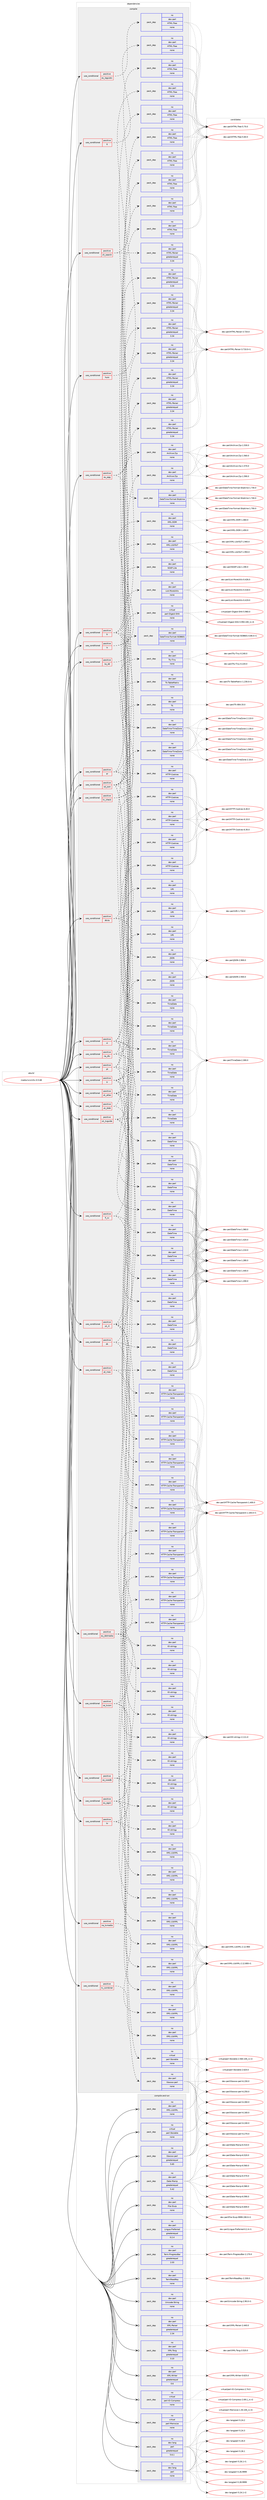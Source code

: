 digraph prolog {

# *************
# Graph options
# *************

newrank=true;
concentrate=true;
compound=true;
graph [rankdir=LR,fontname=Helvetica,fontsize=10,ranksep=1.5];#, ranksep=2.5, nodesep=0.2];
edge  [arrowhead=vee];
node  [fontname=Helvetica,fontsize=10];

# **********
# The ebuild
# **********

subgraph cluster_leftcol {
color=gray;
rank=same;
label=<<i>ebuild</i>>;
id [label="media-tv/xmltv-0.5.68", color=red, width=4, href="../media-tv/xmltv-0.5.68.svg"];
}

# ****************
# The dependencies
# ****************

subgraph cluster_midcol {
color=gray;
label=<<i>dependencies</i>>;
subgraph cluster_compile {
fillcolor="#eeeeee";
style=filled;
label=<<i>compile</i>>;
subgraph cond95488 {
dependency389437 [label=<<TABLE BORDER="0" CELLBORDER="1" CELLSPACING="0" CELLPADDING="4"><TR><TD ROWSPAN="3" CELLPADDING="10">use_conditional</TD></TR><TR><TD>positive</TD></TR><TR><TD>ar</TD></TR></TABLE>>, shape=none, color=red];
subgraph pack287630 {
dependency389438 [label=<<TABLE BORDER="0" CELLBORDER="1" CELLSPACING="0" CELLPADDING="4" WIDTH="220"><TR><TD ROWSPAN="6" CELLPADDING="30">pack_dep</TD></TR><TR><TD WIDTH="110">no</TD></TR><TR><TD>dev-perl</TD></TR><TR><TD>HTML-Tree</TD></TR><TR><TD>none</TD></TR><TR><TD></TD></TR></TABLE>>, shape=none, color=blue];
}
dependency389437:e -> dependency389438:w [weight=20,style="dashed",arrowhead="vee"];
subgraph pack287631 {
dependency389439 [label=<<TABLE BORDER="0" CELLBORDER="1" CELLSPACING="0" CELLPADDING="4" WIDTH="220"><TR><TD ROWSPAN="6" CELLPADDING="30">pack_dep</TD></TR><TR><TD WIDTH="110">no</TD></TR><TR><TD>dev-perl</TD></TR><TR><TD>HTML-Parser</TD></TR><TR><TD>greaterequal</TD></TR><TR><TD>3.34</TD></TR></TABLE>>, shape=none, color=blue];
}
dependency389437:e -> dependency389439:w [weight=20,style="dashed",arrowhead="vee"];
subgraph pack287632 {
dependency389440 [label=<<TABLE BORDER="0" CELLBORDER="1" CELLSPACING="0" CELLPADDING="4" WIDTH="220"><TR><TD ROWSPAN="6" CELLPADDING="30">pack_dep</TD></TR><TR><TD WIDTH="110">no</TD></TR><TR><TD>dev-perl</TD></TR><TR><TD>HTTP-Cookies</TD></TR><TR><TD>none</TD></TR><TR><TD></TD></TR></TABLE>>, shape=none, color=blue];
}
dependency389437:e -> dependency389440:w [weight=20,style="dashed",arrowhead="vee"];
subgraph pack287633 {
dependency389441 [label=<<TABLE BORDER="0" CELLBORDER="1" CELLSPACING="0" CELLPADDING="4" WIDTH="220"><TR><TD ROWSPAN="6" CELLPADDING="30">pack_dep</TD></TR><TR><TD WIDTH="110">no</TD></TR><TR><TD>dev-perl</TD></TR><TR><TD>TimeDate</TD></TR><TR><TD>none</TD></TR><TR><TD></TD></TR></TABLE>>, shape=none, color=blue];
}
dependency389437:e -> dependency389441:w [weight=20,style="dashed",arrowhead="vee"];
}
id:e -> dependency389437:w [weight=20,style="solid",arrowhead="vee"];
subgraph cond95489 {
dependency389442 [label=<<TABLE BORDER="0" CELLBORDER="1" CELLSPACING="0" CELLPADDING="4"><TR><TD ROWSPAN="3" CELLPADDING="10">use_conditional</TD></TR><TR><TD>positive</TD></TR><TR><TD>ch_search</TD></TR></TABLE>>, shape=none, color=red];
subgraph pack287634 {
dependency389443 [label=<<TABLE BORDER="0" CELLBORDER="1" CELLSPACING="0" CELLPADDING="4" WIDTH="220"><TR><TD ROWSPAN="6" CELLPADDING="30">pack_dep</TD></TR><TR><TD WIDTH="110">no</TD></TR><TR><TD>dev-perl</TD></TR><TR><TD>HTML-Tree</TD></TR><TR><TD>none</TD></TR><TR><TD></TD></TR></TABLE>>, shape=none, color=blue];
}
dependency389442:e -> dependency389443:w [weight=20,style="dashed",arrowhead="vee"];
subgraph pack287635 {
dependency389444 [label=<<TABLE BORDER="0" CELLBORDER="1" CELLSPACING="0" CELLPADDING="4" WIDTH="220"><TR><TD ROWSPAN="6" CELLPADDING="30">pack_dep</TD></TR><TR><TD WIDTH="110">no</TD></TR><TR><TD>dev-perl</TD></TR><TR><TD>HTML-Parser</TD></TR><TR><TD>greaterequal</TD></TR><TR><TD>3.34</TD></TR></TABLE>>, shape=none, color=blue];
}
dependency389442:e -> dependency389444:w [weight=20,style="dashed",arrowhead="vee"];
}
id:e -> dependency389442:w [weight=20,style="solid",arrowhead="vee"];
subgraph cond95490 {
dependency389445 [label=<<TABLE BORDER="0" CELLBORDER="1" CELLSPACING="0" CELLPADDING="4"><TR><TD ROWSPAN="3" CELLPADDING="10">use_conditional</TD></TR><TR><TD>positive</TD></TR><TR><TD>dk</TD></TR></TABLE>>, shape=none, color=red];
subgraph pack287636 {
dependency389446 [label=<<TABLE BORDER="0" CELLBORDER="1" CELLSPACING="0" CELLPADDING="4" WIDTH="220"><TR><TD ROWSPAN="6" CELLPADDING="30">pack_dep</TD></TR><TR><TD WIDTH="110">no</TD></TR><TR><TD>dev-perl</TD></TR><TR><TD>JSON</TD></TR><TR><TD>none</TD></TR><TR><TD></TD></TR></TABLE>>, shape=none, color=blue];
}
dependency389445:e -> dependency389446:w [weight=20,style="dashed",arrowhead="vee"];
subgraph pack287637 {
dependency389447 [label=<<TABLE BORDER="0" CELLBORDER="1" CELLSPACING="0" CELLPADDING="4" WIDTH="220"><TR><TD ROWSPAN="6" CELLPADDING="30">pack_dep</TD></TR><TR><TD WIDTH="110">no</TD></TR><TR><TD>dev-perl</TD></TR><TR><TD>IO-stringy</TD></TR><TR><TD>none</TD></TR><TR><TD></TD></TR></TABLE>>, shape=none, color=blue];
}
dependency389445:e -> dependency389447:w [weight=20,style="dashed",arrowhead="vee"];
subgraph pack287638 {
dependency389448 [label=<<TABLE BORDER="0" CELLBORDER="1" CELLSPACING="0" CELLPADDING="4" WIDTH="220"><TR><TD ROWSPAN="6" CELLPADDING="30">pack_dep</TD></TR><TR><TD WIDTH="110">no</TD></TR><TR><TD>dev-perl</TD></TR><TR><TD>DateTime</TD></TR><TR><TD>none</TD></TR><TR><TD></TD></TR></TABLE>>, shape=none, color=blue];
}
dependency389445:e -> dependency389448:w [weight=20,style="dashed",arrowhead="vee"];
}
id:e -> dependency389445:w [weight=20,style="solid",arrowhead="vee"];
subgraph cond95491 {
dependency389449 [label=<<TABLE BORDER="0" CELLBORDER="1" CELLSPACING="0" CELLPADDING="4"><TR><TD ROWSPAN="3" CELLPADDING="10">use_conditional</TD></TR><TR><TD>positive</TD></TR><TR><TD>dtvla</TD></TR></TABLE>>, shape=none, color=red];
subgraph pack287639 {
dependency389450 [label=<<TABLE BORDER="0" CELLBORDER="1" CELLSPACING="0" CELLPADDING="4" WIDTH="220"><TR><TD ROWSPAN="6" CELLPADDING="30">pack_dep</TD></TR><TR><TD WIDTH="110">no</TD></TR><TR><TD>dev-perl</TD></TR><TR><TD>HTML-Tree</TD></TR><TR><TD>none</TD></TR><TR><TD></TD></TR></TABLE>>, shape=none, color=blue];
}
dependency389449:e -> dependency389450:w [weight=20,style="dashed",arrowhead="vee"];
subgraph pack287640 {
dependency389451 [label=<<TABLE BORDER="0" CELLBORDER="1" CELLSPACING="0" CELLPADDING="4" WIDTH="220"><TR><TD ROWSPAN="6" CELLPADDING="30">pack_dep</TD></TR><TR><TD WIDTH="110">no</TD></TR><TR><TD>dev-perl</TD></TR><TR><TD>HTTP-Cookies</TD></TR><TR><TD>none</TD></TR><TR><TD></TD></TR></TABLE>>, shape=none, color=blue];
}
dependency389449:e -> dependency389451:w [weight=20,style="dashed",arrowhead="vee"];
subgraph pack287641 {
dependency389452 [label=<<TABLE BORDER="0" CELLBORDER="1" CELLSPACING="0" CELLPADDING="4" WIDTH="220"><TR><TD ROWSPAN="6" CELLPADDING="30">pack_dep</TD></TR><TR><TD WIDTH="110">no</TD></TR><TR><TD>dev-perl</TD></TR><TR><TD>TimeDate</TD></TR><TR><TD>none</TD></TR><TR><TD></TD></TR></TABLE>>, shape=none, color=blue];
}
dependency389449:e -> dependency389452:w [weight=20,style="dashed",arrowhead="vee"];
}
id:e -> dependency389449:w [weight=20,style="solid",arrowhead="vee"];
subgraph cond95492 {
dependency389453 [label=<<TABLE BORDER="0" CELLBORDER="1" CELLSPACING="0" CELLPADDING="4"><TR><TD ROWSPAN="3" CELLPADDING="10">use_conditional</TD></TR><TR><TD>positive</TD></TR><TR><TD>es_laguiatv</TD></TR></TABLE>>, shape=none, color=red];
subgraph pack287642 {
dependency389454 [label=<<TABLE BORDER="0" CELLBORDER="1" CELLSPACING="0" CELLPADDING="4" WIDTH="220"><TR><TD ROWSPAN="6" CELLPADDING="30">pack_dep</TD></TR><TR><TD WIDTH="110">no</TD></TR><TR><TD>dev-perl</TD></TR><TR><TD>HTML-Tree</TD></TR><TR><TD>none</TD></TR><TR><TD></TD></TR></TABLE>>, shape=none, color=blue];
}
dependency389453:e -> dependency389454:w [weight=20,style="dashed",arrowhead="vee"];
}
id:e -> dependency389453:w [weight=20,style="solid",arrowhead="vee"];
subgraph cond95493 {
dependency389455 [label=<<TABLE BORDER="0" CELLBORDER="1" CELLSPACING="0" CELLPADDING="4"><TR><TD ROWSPAN="3" CELLPADDING="10">use_conditional</TD></TR><TR><TD>positive</TD></TR><TR><TD>eu_dotmedia</TD></TR></TABLE>>, shape=none, color=red];
subgraph pack287643 {
dependency389456 [label=<<TABLE BORDER="0" CELLBORDER="1" CELLSPACING="0" CELLPADDING="4" WIDTH="220"><TR><TD ROWSPAN="6" CELLPADDING="30">pack_dep</TD></TR><TR><TD WIDTH="110">no</TD></TR><TR><TD>dev-perl</TD></TR><TR><TD>XML-LibXML</TD></TR><TR><TD>none</TD></TR><TR><TD></TD></TR></TABLE>>, shape=none, color=blue];
}
dependency389455:e -> dependency389456:w [weight=20,style="dashed",arrowhead="vee"];
subgraph pack287644 {
dependency389457 [label=<<TABLE BORDER="0" CELLBORDER="1" CELLSPACING="0" CELLPADDING="4" WIDTH="220"><TR><TD ROWSPAN="6" CELLPADDING="30">pack_dep</TD></TR><TR><TD WIDTH="110">no</TD></TR><TR><TD>dev-perl</TD></TR><TR><TD>IO-stringy</TD></TR><TR><TD>none</TD></TR><TR><TD></TD></TR></TABLE>>, shape=none, color=blue];
}
dependency389455:e -> dependency389457:w [weight=20,style="dashed",arrowhead="vee"];
subgraph pack287645 {
dependency389458 [label=<<TABLE BORDER="0" CELLBORDER="1" CELLSPACING="0" CELLPADDING="4" WIDTH="220"><TR><TD ROWSPAN="6" CELLPADDING="30">pack_dep</TD></TR><TR><TD WIDTH="110">no</TD></TR><TR><TD>dev-perl</TD></TR><TR><TD>HTTP-Cache-Transparent</TD></TR><TR><TD>none</TD></TR><TR><TD></TD></TR></TABLE>>, shape=none, color=blue];
}
dependency389455:e -> dependency389458:w [weight=20,style="dashed",arrowhead="vee"];
}
id:e -> dependency389455:w [weight=20,style="solid",arrowhead="vee"];
subgraph cond95494 {
dependency389459 [label=<<TABLE BORDER="0" CELLBORDER="1" CELLSPACING="0" CELLPADDING="4"><TR><TD ROWSPAN="3" CELLPADDING="10">use_conditional</TD></TR><TR><TD>positive</TD></TR><TR><TD>eu_egon</TD></TR></TABLE>>, shape=none, color=red];
subgraph pack287646 {
dependency389460 [label=<<TABLE BORDER="0" CELLBORDER="1" CELLSPACING="0" CELLPADDING="4" WIDTH="220"><TR><TD ROWSPAN="6" CELLPADDING="30">pack_dep</TD></TR><TR><TD WIDTH="110">no</TD></TR><TR><TD>dev-perl</TD></TR><TR><TD>XML-LibXML</TD></TR><TR><TD>none</TD></TR><TR><TD></TD></TR></TABLE>>, shape=none, color=blue];
}
dependency389459:e -> dependency389460:w [weight=20,style="dashed",arrowhead="vee"];
subgraph pack287647 {
dependency389461 [label=<<TABLE BORDER="0" CELLBORDER="1" CELLSPACING="0" CELLPADDING="4" WIDTH="220"><TR><TD ROWSPAN="6" CELLPADDING="30">pack_dep</TD></TR><TR><TD WIDTH="110">no</TD></TR><TR><TD>dev-perl</TD></TR><TR><TD>IO-stringy</TD></TR><TR><TD>none</TD></TR><TR><TD></TD></TR></TABLE>>, shape=none, color=blue];
}
dependency389459:e -> dependency389461:w [weight=20,style="dashed",arrowhead="vee"];
subgraph pack287648 {
dependency389462 [label=<<TABLE BORDER="0" CELLBORDER="1" CELLSPACING="0" CELLPADDING="4" WIDTH="220"><TR><TD ROWSPAN="6" CELLPADDING="30">pack_dep</TD></TR><TR><TD WIDTH="110">no</TD></TR><TR><TD>dev-perl</TD></TR><TR><TD>HTTP-Cache-Transparent</TD></TR><TR><TD>none</TD></TR><TR><TD></TD></TR></TABLE>>, shape=none, color=blue];
}
dependency389459:e -> dependency389462:w [weight=20,style="dashed",arrowhead="vee"];
}
id:e -> dependency389459:w [weight=20,style="solid",arrowhead="vee"];
subgraph cond95495 {
dependency389463 [label=<<TABLE BORDER="0" CELLBORDER="1" CELLSPACING="0" CELLPADDING="4"><TR><TD ROWSPAN="3" CELLPADDING="10">use_conditional</TD></TR><TR><TD>positive</TD></TR><TR><TD>eu_epg</TD></TR></TABLE>>, shape=none, color=red];
subgraph pack287649 {
dependency389464 [label=<<TABLE BORDER="0" CELLBORDER="1" CELLSPACING="0" CELLPADDING="4" WIDTH="220"><TR><TD ROWSPAN="6" CELLPADDING="30">pack_dep</TD></TR><TR><TD WIDTH="110">no</TD></TR><TR><TD>dev-perl</TD></TR><TR><TD>Archive-Zip</TD></TR><TR><TD>none</TD></TR><TR><TD></TD></TR></TABLE>>, shape=none, color=blue];
}
dependency389463:e -> dependency389464:w [weight=20,style="dashed",arrowhead="vee"];
subgraph pack287650 {
dependency389465 [label=<<TABLE BORDER="0" CELLBORDER="1" CELLSPACING="0" CELLPADDING="4" WIDTH="220"><TR><TD ROWSPAN="6" CELLPADDING="30">pack_dep</TD></TR><TR><TD WIDTH="110">no</TD></TR><TR><TD>dev-perl</TD></TR><TR><TD>DateTime-Format-Strptime</TD></TR><TR><TD>none</TD></TR><TR><TD></TD></TR></TABLE>>, shape=none, color=blue];
}
dependency389463:e -> dependency389465:w [weight=20,style="dashed",arrowhead="vee"];
subgraph pack287651 {
dependency389466 [label=<<TABLE BORDER="0" CELLBORDER="1" CELLSPACING="0" CELLPADDING="4" WIDTH="220"><TR><TD ROWSPAN="6" CELLPADDING="30">pack_dep</TD></TR><TR><TD WIDTH="110">no</TD></TR><TR><TD>dev-perl</TD></TR><TR><TD>HTML-Parser</TD></TR><TR><TD>greaterequal</TD></TR><TR><TD>3.34</TD></TR></TABLE>>, shape=none, color=blue];
}
dependency389463:e -> dependency389466:w [weight=20,style="dashed",arrowhead="vee"];
}
id:e -> dependency389463:w [weight=20,style="solid",arrowhead="vee"];
subgraph cond95496 {
dependency389467 [label=<<TABLE BORDER="0" CELLBORDER="1" CELLSPACING="0" CELLPADDING="4"><TR><TD ROWSPAN="3" CELLPADDING="10">use_conditional</TD></TR><TR><TD>positive</TD></TR><TR><TD>fi</TD></TR></TABLE>>, shape=none, color=red];
subgraph pack287652 {
dependency389468 [label=<<TABLE BORDER="0" CELLBORDER="1" CELLSPACING="0" CELLPADDING="4" WIDTH="220"><TR><TD ROWSPAN="6" CELLPADDING="30">pack_dep</TD></TR><TR><TD WIDTH="110">no</TD></TR><TR><TD>dev-perl</TD></TR><TR><TD>HTML-Tree</TD></TR><TR><TD>none</TD></TR><TR><TD></TD></TR></TABLE>>, shape=none, color=blue];
}
dependency389467:e -> dependency389468:w [weight=20,style="dashed",arrowhead="vee"];
}
id:e -> dependency389467:w [weight=20,style="solid",arrowhead="vee"];
subgraph cond95497 {
dependency389469 [label=<<TABLE BORDER="0" CELLBORDER="1" CELLSPACING="0" CELLPADDING="4"><TR><TD ROWSPAN="3" CELLPADDING="10">use_conditional</TD></TR><TR><TD>positive</TD></TR><TR><TD>fi_sv</TD></TR></TABLE>>, shape=none, color=red];
subgraph pack287653 {
dependency389470 [label=<<TABLE BORDER="0" CELLBORDER="1" CELLSPACING="0" CELLPADDING="4" WIDTH="220"><TR><TD ROWSPAN="6" CELLPADDING="30">pack_dep</TD></TR><TR><TD WIDTH="110">no</TD></TR><TR><TD>dev-perl</TD></TR><TR><TD>IO-stringy</TD></TR><TR><TD>none</TD></TR><TR><TD></TD></TR></TABLE>>, shape=none, color=blue];
}
dependency389469:e -> dependency389470:w [weight=20,style="dashed",arrowhead="vee"];
subgraph pack287654 {
dependency389471 [label=<<TABLE BORDER="0" CELLBORDER="1" CELLSPACING="0" CELLPADDING="4" WIDTH="220"><TR><TD ROWSPAN="6" CELLPADDING="30">pack_dep</TD></TR><TR><TD WIDTH="110">no</TD></TR><TR><TD>dev-perl</TD></TR><TR><TD>HTML-Tree</TD></TR><TR><TD>none</TD></TR><TR><TD></TD></TR></TABLE>>, shape=none, color=blue];
}
dependency389469:e -> dependency389471:w [weight=20,style="dashed",arrowhead="vee"];
subgraph pack287655 {
dependency389472 [label=<<TABLE BORDER="0" CELLBORDER="1" CELLSPACING="0" CELLPADDING="4" WIDTH="220"><TR><TD ROWSPAN="6" CELLPADDING="30">pack_dep</TD></TR><TR><TD WIDTH="110">no</TD></TR><TR><TD>dev-perl</TD></TR><TR><TD>DateTime</TD></TR><TR><TD>none</TD></TR><TR><TD></TD></TR></TABLE>>, shape=none, color=blue];
}
dependency389469:e -> dependency389472:w [weight=20,style="dashed",arrowhead="vee"];
}
id:e -> dependency389469:w [weight=20,style="solid",arrowhead="vee"];
subgraph cond95498 {
dependency389473 [label=<<TABLE BORDER="0" CELLBORDER="1" CELLSPACING="0" CELLPADDING="4"><TR><TD ROWSPAN="3" CELLPADDING="10">use_conditional</TD></TR><TR><TD>positive</TD></TR><TR><TD>fr</TD></TR></TABLE>>, shape=none, color=red];
subgraph pack287656 {
dependency389474 [label=<<TABLE BORDER="0" CELLBORDER="1" CELLSPACING="0" CELLPADDING="4" WIDTH="220"><TR><TD ROWSPAN="6" CELLPADDING="30">pack_dep</TD></TR><TR><TD WIDTH="110">no</TD></TR><TR><TD>dev-perl</TD></TR><TR><TD>DateTime-TimeZone</TD></TR><TR><TD>none</TD></TR><TR><TD></TD></TR></TABLE>>, shape=none, color=blue];
}
dependency389473:e -> dependency389474:w [weight=20,style="dashed",arrowhead="vee"];
subgraph pack287657 {
dependency389475 [label=<<TABLE BORDER="0" CELLBORDER="1" CELLSPACING="0" CELLPADDING="4" WIDTH="220"><TR><TD ROWSPAN="6" CELLPADDING="30">pack_dep</TD></TR><TR><TD WIDTH="110">no</TD></TR><TR><TD>dev-perl</TD></TR><TR><TD>HTML-Tree</TD></TR><TR><TD>none</TD></TR><TR><TD></TD></TR></TABLE>>, shape=none, color=blue];
}
dependency389473:e -> dependency389475:w [weight=20,style="dashed",arrowhead="vee"];
subgraph pack287658 {
dependency389476 [label=<<TABLE BORDER="0" CELLBORDER="1" CELLSPACING="0" CELLPADDING="4" WIDTH="220"><TR><TD ROWSPAN="6" CELLPADDING="30">pack_dep</TD></TR><TR><TD WIDTH="110">no</TD></TR><TR><TD>dev-perl</TD></TR><TR><TD>DateTime</TD></TR><TR><TD>none</TD></TR><TR><TD></TD></TR></TABLE>>, shape=none, color=blue];
}
dependency389473:e -> dependency389476:w [weight=20,style="dashed",arrowhead="vee"];
subgraph pack287659 {
dependency389477 [label=<<TABLE BORDER="0" CELLBORDER="1" CELLSPACING="0" CELLPADDING="4" WIDTH="220"><TR><TD ROWSPAN="6" CELLPADDING="30">pack_dep</TD></TR><TR><TD WIDTH="110">no</TD></TR><TR><TD>dev-perl</TD></TR><TR><TD>HTML-Parser</TD></TR><TR><TD>greaterequal</TD></TR><TR><TD>3.34</TD></TR></TABLE>>, shape=none, color=blue];
}
dependency389473:e -> dependency389477:w [weight=20,style="dashed",arrowhead="vee"];
}
id:e -> dependency389473:w [weight=20,style="solid",arrowhead="vee"];
subgraph cond95499 {
dependency389478 [label=<<TABLE BORDER="0" CELLBORDER="1" CELLSPACING="0" CELLPADDING="4"><TR><TD ROWSPAN="3" CELLPADDING="10">use_conditional</TD></TR><TR><TD>positive</TD></TR><TR><TD>hr</TD></TR></TABLE>>, shape=none, color=red];
subgraph pack287660 {
dependency389479 [label=<<TABLE BORDER="0" CELLBORDER="1" CELLSPACING="0" CELLPADDING="4" WIDTH="220"><TR><TD ROWSPAN="6" CELLPADDING="30">pack_dep</TD></TR><TR><TD WIDTH="110">no</TD></TR><TR><TD>dev-perl</TD></TR><TR><TD>XML-LibXML</TD></TR><TR><TD>none</TD></TR><TR><TD></TD></TR></TABLE>>, shape=none, color=blue];
}
dependency389478:e -> dependency389479:w [weight=20,style="dashed",arrowhead="vee"];
subgraph pack287661 {
dependency389480 [label=<<TABLE BORDER="0" CELLBORDER="1" CELLSPACING="0" CELLPADDING="4" WIDTH="220"><TR><TD ROWSPAN="6" CELLPADDING="30">pack_dep</TD></TR><TR><TD WIDTH="110">no</TD></TR><TR><TD>dev-perl</TD></TR><TR><TD>IO-stringy</TD></TR><TR><TD>none</TD></TR><TR><TD></TD></TR></TABLE>>, shape=none, color=blue];
}
dependency389478:e -> dependency389480:w [weight=20,style="dashed",arrowhead="vee"];
subgraph pack287662 {
dependency389481 [label=<<TABLE BORDER="0" CELLBORDER="1" CELLSPACING="0" CELLPADDING="4" WIDTH="220"><TR><TD ROWSPAN="6" CELLPADDING="30">pack_dep</TD></TR><TR><TD WIDTH="110">no</TD></TR><TR><TD>dev-perl</TD></TR><TR><TD>HTTP-Cache-Transparent</TD></TR><TR><TD>none</TD></TR><TR><TD></TD></TR></TABLE>>, shape=none, color=blue];
}
dependency389478:e -> dependency389481:w [weight=20,style="dashed",arrowhead="vee"];
}
id:e -> dependency389478:w [weight=20,style="solid",arrowhead="vee"];
subgraph cond95500 {
dependency389482 [label=<<TABLE BORDER="0" CELLBORDER="1" CELLSPACING="0" CELLPADDING="4"><TR><TD ROWSPAN="3" CELLPADDING="10">use_conditional</TD></TR><TR><TD>positive</TD></TR><TR><TD>huro</TD></TR></TABLE>>, shape=none, color=red];
subgraph pack287663 {
dependency389483 [label=<<TABLE BORDER="0" CELLBORDER="1" CELLSPACING="0" CELLPADDING="4" WIDTH="220"><TR><TD ROWSPAN="6" CELLPADDING="30">pack_dep</TD></TR><TR><TD WIDTH="110">no</TD></TR><TR><TD>dev-perl</TD></TR><TR><TD>HTML-Tree</TD></TR><TR><TD>none</TD></TR><TR><TD></TD></TR></TABLE>>, shape=none, color=blue];
}
dependency389482:e -> dependency389483:w [weight=20,style="dashed",arrowhead="vee"];
}
id:e -> dependency389482:w [weight=20,style="solid",arrowhead="vee"];
subgraph cond95501 {
dependency389484 [label=<<TABLE BORDER="0" CELLBORDER="1" CELLSPACING="0" CELLPADDING="4"><TR><TD ROWSPAN="3" CELLPADDING="10">use_conditional</TD></TR><TR><TD>positive</TD></TR><TR><TD>is</TD></TR></TABLE>>, shape=none, color=red];
subgraph pack287664 {
dependency389485 [label=<<TABLE BORDER="0" CELLBORDER="1" CELLSPACING="0" CELLPADDING="4" WIDTH="220"><TR><TD ROWSPAN="6" CELLPADDING="30">pack_dep</TD></TR><TR><TD WIDTH="110">no</TD></TR><TR><TD>dev-perl</TD></TR><TR><TD>XML-DOM</TD></TR><TR><TD>none</TD></TR><TR><TD></TD></TR></TABLE>>, shape=none, color=blue];
}
dependency389484:e -> dependency389485:w [weight=20,style="dashed",arrowhead="vee"];
subgraph pack287665 {
dependency389486 [label=<<TABLE BORDER="0" CELLBORDER="1" CELLSPACING="0" CELLPADDING="4" WIDTH="220"><TR><TD ROWSPAN="6" CELLPADDING="30">pack_dep</TD></TR><TR><TD WIDTH="110">no</TD></TR><TR><TD>dev-perl</TD></TR><TR><TD>XML-LibXSLT</TD></TR><TR><TD>none</TD></TR><TR><TD></TD></TR></TABLE>>, shape=none, color=blue];
}
dependency389484:e -> dependency389486:w [weight=20,style="dashed",arrowhead="vee"];
}
id:e -> dependency389484:w [weight=20,style="solid",arrowhead="vee"];
subgraph cond95502 {
dependency389487 [label=<<TABLE BORDER="0" CELLBORDER="1" CELLSPACING="0" CELLPADDING="4"><TR><TD ROWSPAN="3" CELLPADDING="10">use_conditional</TD></TR><TR><TD>positive</TD></TR><TR><TD>na_dd</TD></TR></TABLE>>, shape=none, color=red];
subgraph pack287666 {
dependency389488 [label=<<TABLE BORDER="0" CELLBORDER="1" CELLSPACING="0" CELLPADDING="4" WIDTH="220"><TR><TD ROWSPAN="6" CELLPADDING="30">pack_dep</TD></TR><TR><TD WIDTH="110">no</TD></TR><TR><TD>dev-perl</TD></TR><TR><TD>SOAP-Lite</TD></TR><TR><TD>none</TD></TR><TR><TD></TD></TR></TABLE>>, shape=none, color=blue];
}
dependency389487:e -> dependency389488:w [weight=20,style="dashed",arrowhead="vee"];
}
id:e -> dependency389487:w [weight=20,style="solid",arrowhead="vee"];
subgraph cond95503 {
dependency389489 [label=<<TABLE BORDER="0" CELLBORDER="1" CELLSPACING="0" CELLPADDING="4"><TR><TD ROWSPAN="3" CELLPADDING="10">use_conditional</TD></TR><TR><TD>positive</TD></TR><TR><TD>na_dtv</TD></TR></TABLE>>, shape=none, color=red];
subgraph pack287667 {
dependency389490 [label=<<TABLE BORDER="0" CELLBORDER="1" CELLSPACING="0" CELLPADDING="4" WIDTH="220"><TR><TD ROWSPAN="6" CELLPADDING="30">pack_dep</TD></TR><TR><TD WIDTH="110">no</TD></TR><TR><TD>dev-perl</TD></TR><TR><TD>HTML-Parser</TD></TR><TR><TD>greaterequal</TD></TR><TR><TD>3.34</TD></TR></TABLE>>, shape=none, color=blue];
}
dependency389489:e -> dependency389490:w [weight=20,style="dashed",arrowhead="vee"];
subgraph pack287668 {
dependency389491 [label=<<TABLE BORDER="0" CELLBORDER="1" CELLSPACING="0" CELLPADDING="4" WIDTH="220"><TR><TD ROWSPAN="6" CELLPADDING="30">pack_dep</TD></TR><TR><TD WIDTH="110">no</TD></TR><TR><TD>dev-perl</TD></TR><TR><TD>DateTime</TD></TR><TR><TD>none</TD></TR><TR><TD></TD></TR></TABLE>>, shape=none, color=blue];
}
dependency389489:e -> dependency389491:w [weight=20,style="dashed",arrowhead="vee"];
subgraph pack287669 {
dependency389492 [label=<<TABLE BORDER="0" CELLBORDER="1" CELLSPACING="0" CELLPADDING="4" WIDTH="220"><TR><TD ROWSPAN="6" CELLPADDING="30">pack_dep</TD></TR><TR><TD WIDTH="110">no</TD></TR><TR><TD>dev-perl</TD></TR><TR><TD>HTTP-Cookies</TD></TR><TR><TD>none</TD></TR><TR><TD></TD></TR></TABLE>>, shape=none, color=blue];
}
dependency389489:e -> dependency389492:w [weight=20,style="dashed",arrowhead="vee"];
}
id:e -> dependency389489:w [weight=20,style="solid",arrowhead="vee"];
subgraph cond95504 {
dependency389493 [label=<<TABLE BORDER="0" CELLBORDER="1" CELLSPACING="0" CELLPADDING="4"><TR><TD ROWSPAN="3" CELLPADDING="10">use_conditional</TD></TR><TR><TD>positive</TD></TR><TR><TD>na_tvmedia</TD></TR></TABLE>>, shape=none, color=red];
subgraph pack287670 {
dependency389494 [label=<<TABLE BORDER="0" CELLBORDER="1" CELLSPACING="0" CELLPADDING="4" WIDTH="220"><TR><TD ROWSPAN="6" CELLPADDING="30">pack_dep</TD></TR><TR><TD WIDTH="110">no</TD></TR><TR><TD>dev-perl</TD></TR><TR><TD>XML-LibXML</TD></TR><TR><TD>none</TD></TR><TR><TD></TD></TR></TABLE>>, shape=none, color=blue];
}
dependency389493:e -> dependency389494:w [weight=20,style="dashed",arrowhead="vee"];
}
id:e -> dependency389493:w [weight=20,style="solid",arrowhead="vee"];
subgraph cond95505 {
dependency389495 [label=<<TABLE BORDER="0" CELLBORDER="1" CELLSPACING="0" CELLPADDING="4"><TR><TD ROWSPAN="3" CELLPADDING="10">use_conditional</TD></TR><TR><TD>positive</TD></TR><TR><TD>nl</TD></TR></TABLE>>, shape=none, color=red];
subgraph pack287671 {
dependency389496 [label=<<TABLE BORDER="0" CELLBORDER="1" CELLSPACING="0" CELLPADDING="4" WIDTH="220"><TR><TD ROWSPAN="6" CELLPADDING="30">pack_dep</TD></TR><TR><TD WIDTH="110">no</TD></TR><TR><TD>dev-perl</TD></TR><TR><TD>HTTP-Cache-Transparent</TD></TR><TR><TD>none</TD></TR><TR><TD></TD></TR></TABLE>>, shape=none, color=blue];
}
dependency389495:e -> dependency389496:w [weight=20,style="dashed",arrowhead="vee"];
subgraph pack287672 {
dependency389497 [label=<<TABLE BORDER="0" CELLBORDER="1" CELLSPACING="0" CELLPADDING="4" WIDTH="220"><TR><TD ROWSPAN="6" CELLPADDING="30">pack_dep</TD></TR><TR><TD WIDTH="110">no</TD></TR><TR><TD>dev-perl</TD></TR><TR><TD>HTML-Tree</TD></TR><TR><TD>none</TD></TR><TR><TD></TD></TR></TABLE>>, shape=none, color=blue];
}
dependency389495:e -> dependency389497:w [weight=20,style="dashed",arrowhead="vee"];
subgraph pack287673 {
dependency389498 [label=<<TABLE BORDER="0" CELLBORDER="1" CELLSPACING="0" CELLPADDING="4" WIDTH="220"><TR><TD ROWSPAN="6" CELLPADDING="30">pack_dep</TD></TR><TR><TD WIDTH="110">no</TD></TR><TR><TD>dev-perl</TD></TR><TR><TD>DateTime</TD></TR><TR><TD>none</TD></TR><TR><TD></TD></TR></TABLE>>, shape=none, color=blue];
}
dependency389495:e -> dependency389498:w [weight=20,style="dashed",arrowhead="vee"];
subgraph pack287674 {
dependency389499 [label=<<TABLE BORDER="0" CELLBORDER="1" CELLSPACING="0" CELLPADDING="4" WIDTH="220"><TR><TD ROWSPAN="6" CELLPADDING="30">pack_dep</TD></TR><TR><TD WIDTH="110">no</TD></TR><TR><TD>dev-perl</TD></TR><TR><TD>HTML-Parser</TD></TR><TR><TD>greaterequal</TD></TR><TR><TD>3.34</TD></TR></TABLE>>, shape=none, color=blue];
}
dependency389495:e -> dependency389499:w [weight=20,style="dashed",arrowhead="vee"];
subgraph pack287675 {
dependency389500 [label=<<TABLE BORDER="0" CELLBORDER="1" CELLSPACING="0" CELLPADDING="4" WIDTH="220"><TR><TD ROWSPAN="6" CELLPADDING="30">pack_dep</TD></TR><TR><TD WIDTH="110">no</TD></TR><TR><TD>dev-perl</TD></TR><TR><TD>TimeDate</TD></TR><TR><TD>none</TD></TR><TR><TD></TD></TR></TABLE>>, shape=none, color=blue];
}
dependency389495:e -> dependency389500:w [weight=20,style="dashed",arrowhead="vee"];
}
id:e -> dependency389495:w [weight=20,style="solid",arrowhead="vee"];
subgraph cond95506 {
dependency389501 [label=<<TABLE BORDER="0" CELLBORDER="1" CELLSPACING="0" CELLPADDING="4"><TR><TD ROWSPAN="3" CELLPADDING="10">use_conditional</TD></TR><TR><TD>positive</TD></TR><TR><TD>pt</TD></TR></TABLE>>, shape=none, color=red];
subgraph pack287676 {
dependency389502 [label=<<TABLE BORDER="0" CELLBORDER="1" CELLSPACING="0" CELLPADDING="4" WIDTH="220"><TR><TD ROWSPAN="6" CELLPADDING="30">pack_dep</TD></TR><TR><TD WIDTH="110">no</TD></TR><TR><TD>dev-perl</TD></TR><TR><TD>HTML-Tree</TD></TR><TR><TD>none</TD></TR><TR><TD></TD></TR></TABLE>>, shape=none, color=blue];
}
dependency389501:e -> dependency389502:w [weight=20,style="dashed",arrowhead="vee"];
subgraph pack287677 {
dependency389503 [label=<<TABLE BORDER="0" CELLBORDER="1" CELLSPACING="0" CELLPADDING="4" WIDTH="220"><TR><TD ROWSPAN="6" CELLPADDING="30">pack_dep</TD></TR><TR><TD WIDTH="110">no</TD></TR><TR><TD>dev-perl</TD></TR><TR><TD>HTTP-Cache-Transparent</TD></TR><TR><TD>none</TD></TR><TR><TD></TD></TR></TABLE>>, shape=none, color=blue];
}
dependency389501:e -> dependency389503:w [weight=20,style="dashed",arrowhead="vee"];
subgraph pack287678 {
dependency389504 [label=<<TABLE BORDER="0" CELLBORDER="1" CELLSPACING="0" CELLPADDING="4" WIDTH="220"><TR><TD ROWSPAN="6" CELLPADDING="30">pack_dep</TD></TR><TR><TD WIDTH="110">no</TD></TR><TR><TD>dev-perl</TD></TR><TR><TD>HTML-Parser</TD></TR><TR><TD>greaterequal</TD></TR><TR><TD>3.34</TD></TR></TABLE>>, shape=none, color=blue];
}
dependency389501:e -> dependency389504:w [weight=20,style="dashed",arrowhead="vee"];
subgraph pack287679 {
dependency389505 [label=<<TABLE BORDER="0" CELLBORDER="1" CELLSPACING="0" CELLPADDING="4" WIDTH="220"><TR><TD ROWSPAN="6" CELLPADDING="30">pack_dep</TD></TR><TR><TD WIDTH="110">no</TD></TR><TR><TD>dev-perl</TD></TR><TR><TD>DateTime</TD></TR><TR><TD>none</TD></TR><TR><TD></TD></TR></TABLE>>, shape=none, color=blue];
}
dependency389501:e -> dependency389505:w [weight=20,style="dashed",arrowhead="vee"];
}
id:e -> dependency389501:w [weight=20,style="solid",arrowhead="vee"];
subgraph cond95507 {
dependency389506 [label=<<TABLE BORDER="0" CELLBORDER="1" CELLSPACING="0" CELLPADDING="4"><TR><TD ROWSPAN="3" CELLPADDING="10">use_conditional</TD></TR><TR><TD>positive</TD></TR><TR><TD>pt_meo</TD></TR></TABLE>>, shape=none, color=red];
subgraph pack287680 {
dependency389507 [label=<<TABLE BORDER="0" CELLBORDER="1" CELLSPACING="0" CELLPADDING="4" WIDTH="220"><TR><TD ROWSPAN="6" CELLPADDING="30">pack_dep</TD></TR><TR><TD WIDTH="110">no</TD></TR><TR><TD>dev-perl</TD></TR><TR><TD>XML-LibXML</TD></TR><TR><TD>none</TD></TR><TR><TD></TD></TR></TABLE>>, shape=none, color=blue];
}
dependency389506:e -> dependency389507:w [weight=20,style="dashed",arrowhead="vee"];
subgraph pack287681 {
dependency389508 [label=<<TABLE BORDER="0" CELLBORDER="1" CELLSPACING="0" CELLPADDING="4" WIDTH="220"><TR><TD ROWSPAN="6" CELLPADDING="30">pack_dep</TD></TR><TR><TD WIDTH="110">no</TD></TR><TR><TD>dev-perl</TD></TR><TR><TD>DateTime</TD></TR><TR><TD>none</TD></TR><TR><TD></TD></TR></TABLE>>, shape=none, color=blue];
}
dependency389506:e -> dependency389508:w [weight=20,style="dashed",arrowhead="vee"];
}
id:e -> dependency389506:w [weight=20,style="solid",arrowhead="vee"];
subgraph cond95508 {
dependency389509 [label=<<TABLE BORDER="0" CELLBORDER="1" CELLSPACING="0" CELLPADDING="4"><TR><TD ROWSPAN="3" CELLPADDING="10">use_conditional</TD></TR><TR><TD>positive</TD></TR><TR><TD>sd_json</TD></TR></TABLE>>, shape=none, color=red];
subgraph pack287682 {
dependency389510 [label=<<TABLE BORDER="0" CELLBORDER="1" CELLSPACING="0" CELLPADDING="4" WIDTH="220"><TR><TD ROWSPAN="6" CELLPADDING="30">pack_dep</TD></TR><TR><TD WIDTH="110">no</TD></TR><TR><TD>dev-perl</TD></TR><TR><TD>DateTime-Format-ISO8601</TD></TR><TR><TD>none</TD></TR><TR><TD></TD></TR></TABLE>>, shape=none, color=blue];
}
dependency389509:e -> dependency389510:w [weight=20,style="dashed",arrowhead="vee"];
subgraph pack287683 {
dependency389511 [label=<<TABLE BORDER="0" CELLBORDER="1" CELLSPACING="0" CELLPADDING="4" WIDTH="220"><TR><TD ROWSPAN="6" CELLPADDING="30">pack_dep</TD></TR><TR><TD WIDTH="110">no</TD></TR><TR><TD>virtual</TD></TR><TR><TD>perl-Digest-SHA</TD></TR><TR><TD>none</TD></TR><TR><TD></TD></TR></TABLE>>, shape=none, color=blue];
}
dependency389509:e -> dependency389511:w [weight=20,style="dashed",arrowhead="vee"];
subgraph pack287684 {
dependency389512 [label=<<TABLE BORDER="0" CELLBORDER="1" CELLSPACING="0" CELLPADDING="4" WIDTH="220"><TR><TD ROWSPAN="6" CELLPADDING="30">pack_dep</TD></TR><TR><TD WIDTH="110">no</TD></TR><TR><TD>dev-perl</TD></TR><TR><TD>JSON</TD></TR><TR><TD>none</TD></TR><TR><TD></TD></TR></TABLE>>, shape=none, color=blue];
}
dependency389509:e -> dependency389512:w [weight=20,style="dashed",arrowhead="vee"];
subgraph pack287685 {
dependency389513 [label=<<TABLE BORDER="0" CELLBORDER="1" CELLSPACING="0" CELLPADDING="4" WIDTH="220"><TR><TD ROWSPAN="6" CELLPADDING="30">pack_dep</TD></TR><TR><TD WIDTH="110">no</TD></TR><TR><TD>dev-perl</TD></TR><TR><TD>List-MoreUtils</TD></TR><TR><TD>none</TD></TR><TR><TD></TD></TR></TABLE>>, shape=none, color=blue];
}
dependency389509:e -> dependency389513:w [weight=20,style="dashed",arrowhead="vee"];
subgraph pack287686 {
dependency389514 [label=<<TABLE BORDER="0" CELLBORDER="1" CELLSPACING="0" CELLPADDING="4" WIDTH="220"><TR><TD ROWSPAN="6" CELLPADDING="30">pack_dep</TD></TR><TR><TD WIDTH="110">no</TD></TR><TR><TD>dev-perl</TD></TR><TR><TD>libwww-perl</TD></TR><TR><TD>none</TD></TR><TR><TD></TD></TR></TABLE>>, shape=none, color=blue];
}
dependency389509:e -> dependency389514:w [weight=20,style="dashed",arrowhead="vee"];
subgraph pack287687 {
dependency389515 [label=<<TABLE BORDER="0" CELLBORDER="1" CELLSPACING="0" CELLPADDING="4" WIDTH="220"><TR><TD ROWSPAN="6" CELLPADDING="30">pack_dep</TD></TR><TR><TD WIDTH="110">no</TD></TR><TR><TD>virtual</TD></TR><TR><TD>perl-Storable</TD></TR><TR><TD>none</TD></TR><TR><TD></TD></TR></TABLE>>, shape=none, color=blue];
}
dependency389509:e -> dependency389515:w [weight=20,style="dashed",arrowhead="vee"];
subgraph pack287688 {
dependency389516 [label=<<TABLE BORDER="0" CELLBORDER="1" CELLSPACING="0" CELLPADDING="4" WIDTH="220"><TR><TD ROWSPAN="6" CELLPADDING="30">pack_dep</TD></TR><TR><TD WIDTH="110">no</TD></TR><TR><TD>dev-perl</TD></TR><TR><TD>Try-Tiny</TD></TR><TR><TD>none</TD></TR><TR><TD></TD></TR></TABLE>>, shape=none, color=blue];
}
dependency389509:e -> dependency389516:w [weight=20,style="dashed",arrowhead="vee"];
}
id:e -> dependency389509:w [weight=20,style="solid",arrowhead="vee"];
subgraph cond95509 {
dependency389517 [label=<<TABLE BORDER="0" CELLBORDER="1" CELLSPACING="0" CELLPADDING="4"><TR><TD ROWSPAN="3" CELLPADDING="10">use_conditional</TD></TR><TR><TD>positive</TD></TR><TR><TD>se_swedb</TD></TR></TABLE>>, shape=none, color=red];
subgraph pack287689 {
dependency389518 [label=<<TABLE BORDER="0" CELLBORDER="1" CELLSPACING="0" CELLPADDING="4" WIDTH="220"><TR><TD ROWSPAN="6" CELLPADDING="30">pack_dep</TD></TR><TR><TD WIDTH="110">no</TD></TR><TR><TD>dev-perl</TD></TR><TR><TD>XML-LibXML</TD></TR><TR><TD>none</TD></TR><TR><TD></TD></TR></TABLE>>, shape=none, color=blue];
}
dependency389517:e -> dependency389518:w [weight=20,style="dashed",arrowhead="vee"];
subgraph pack287690 {
dependency389519 [label=<<TABLE BORDER="0" CELLBORDER="1" CELLSPACING="0" CELLPADDING="4" WIDTH="220"><TR><TD ROWSPAN="6" CELLPADDING="30">pack_dep</TD></TR><TR><TD WIDTH="110">no</TD></TR><TR><TD>dev-perl</TD></TR><TR><TD>IO-stringy</TD></TR><TR><TD>none</TD></TR><TR><TD></TD></TR></TABLE>>, shape=none, color=blue];
}
dependency389517:e -> dependency389519:w [weight=20,style="dashed",arrowhead="vee"];
subgraph pack287691 {
dependency389520 [label=<<TABLE BORDER="0" CELLBORDER="1" CELLSPACING="0" CELLPADDING="4" WIDTH="220"><TR><TD ROWSPAN="6" CELLPADDING="30">pack_dep</TD></TR><TR><TD WIDTH="110">no</TD></TR><TR><TD>dev-perl</TD></TR><TR><TD>HTTP-Cache-Transparent</TD></TR><TR><TD>none</TD></TR><TR><TD></TD></TR></TABLE>>, shape=none, color=blue];
}
dependency389517:e -> dependency389520:w [weight=20,style="dashed",arrowhead="vee"];
}
id:e -> dependency389517:w [weight=20,style="solid",arrowhead="vee"];
subgraph cond95510 {
dependency389521 [label=<<TABLE BORDER="0" CELLBORDER="1" CELLSPACING="0" CELLPADDING="4"><TR><TD ROWSPAN="3" CELLPADDING="10">use_conditional</TD></TR><TR><TD>positive</TD></TR><TR><TD>se_tvzon</TD></TR></TABLE>>, shape=none, color=red];
subgraph pack287692 {
dependency389522 [label=<<TABLE BORDER="0" CELLBORDER="1" CELLSPACING="0" CELLPADDING="4" WIDTH="220"><TR><TD ROWSPAN="6" CELLPADDING="30">pack_dep</TD></TR><TR><TD WIDTH="110">no</TD></TR><TR><TD>dev-perl</TD></TR><TR><TD>XML-LibXML</TD></TR><TR><TD>none</TD></TR><TR><TD></TD></TR></TABLE>>, shape=none, color=blue];
}
dependency389521:e -> dependency389522:w [weight=20,style="dashed",arrowhead="vee"];
subgraph pack287693 {
dependency389523 [label=<<TABLE BORDER="0" CELLBORDER="1" CELLSPACING="0" CELLPADDING="4" WIDTH="220"><TR><TD ROWSPAN="6" CELLPADDING="30">pack_dep</TD></TR><TR><TD WIDTH="110">no</TD></TR><TR><TD>dev-perl</TD></TR><TR><TD>IO-stringy</TD></TR><TR><TD>none</TD></TR><TR><TD></TD></TR></TABLE>>, shape=none, color=blue];
}
dependency389521:e -> dependency389523:w [weight=20,style="dashed",arrowhead="vee"];
subgraph pack287694 {
dependency389524 [label=<<TABLE BORDER="0" CELLBORDER="1" CELLSPACING="0" CELLPADDING="4" WIDTH="220"><TR><TD ROWSPAN="6" CELLPADDING="30">pack_dep</TD></TR><TR><TD WIDTH="110">no</TD></TR><TR><TD>dev-perl</TD></TR><TR><TD>HTTP-Cache-Transparent</TD></TR><TR><TD>none</TD></TR><TR><TD></TD></TR></TABLE>>, shape=none, color=blue];
}
dependency389521:e -> dependency389524:w [weight=20,style="dashed",arrowhead="vee"];
}
id:e -> dependency389521:w [weight=20,style="solid",arrowhead="vee"];
subgraph cond95511 {
dependency389525 [label=<<TABLE BORDER="0" CELLBORDER="1" CELLSPACING="0" CELLPADDING="4"><TR><TD ROWSPAN="3" CELLPADDING="10">use_conditional</TD></TR><TR><TD>positive</TD></TR><TR><TD>tr</TD></TR></TABLE>>, shape=none, color=red];
subgraph pack287695 {
dependency389526 [label=<<TABLE BORDER="0" CELLBORDER="1" CELLSPACING="0" CELLPADDING="4" WIDTH="220"><TR><TD ROWSPAN="6" CELLPADDING="30">pack_dep</TD></TR><TR><TD WIDTH="110">no</TD></TR><TR><TD>dev-perl</TD></TR><TR><TD>URI</TD></TR><TR><TD>none</TD></TR><TR><TD></TD></TR></TABLE>>, shape=none, color=blue];
}
dependency389525:e -> dependency389526:w [weight=20,style="dashed",arrowhead="vee"];
subgraph pack287696 {
dependency389527 [label=<<TABLE BORDER="0" CELLBORDER="1" CELLSPACING="0" CELLPADDING="4" WIDTH="220"><TR><TD ROWSPAN="6" CELLPADDING="30">pack_dep</TD></TR><TR><TD WIDTH="110">no</TD></TR><TR><TD>dev-perl</TD></TR><TR><TD>HTTP-Cache-Transparent</TD></TR><TR><TD>none</TD></TR><TR><TD></TD></TR></TABLE>>, shape=none, color=blue];
}
dependency389525:e -> dependency389527:w [weight=20,style="dashed",arrowhead="vee"];
subgraph pack287697 {
dependency389528 [label=<<TABLE BORDER="0" CELLBORDER="1" CELLSPACING="0" CELLPADDING="4" WIDTH="220"><TR><TD ROWSPAN="6" CELLPADDING="30">pack_dep</TD></TR><TR><TD WIDTH="110">no</TD></TR><TR><TD>dev-perl</TD></TR><TR><TD>DateTime</TD></TR><TR><TD>none</TD></TR><TR><TD></TD></TR></TABLE>>, shape=none, color=blue];
}
dependency389525:e -> dependency389528:w [weight=20,style="dashed",arrowhead="vee"];
subgraph pack287698 {
dependency389529 [label=<<TABLE BORDER="0" CELLBORDER="1" CELLSPACING="0" CELLPADDING="4" WIDTH="220"><TR><TD ROWSPAN="6" CELLPADDING="30">pack_dep</TD></TR><TR><TD WIDTH="110">no</TD></TR><TR><TD>dev-perl</TD></TR><TR><TD>HTTP-Cookies</TD></TR><TR><TD>none</TD></TR><TR><TD></TD></TR></TABLE>>, shape=none, color=blue];
}
dependency389525:e -> dependency389529:w [weight=20,style="dashed",arrowhead="vee"];
subgraph pack287699 {
dependency389530 [label=<<TABLE BORDER="0" CELLBORDER="1" CELLSPACING="0" CELLPADDING="4" WIDTH="220"><TR><TD ROWSPAN="6" CELLPADDING="30">pack_dep</TD></TR><TR><TD WIDTH="110">no</TD></TR><TR><TD>dev-perl</TD></TR><TR><TD>TimeDate</TD></TR><TR><TD>none</TD></TR><TR><TD></TD></TR></TABLE>>, shape=none, color=blue];
}
dependency389525:e -> dependency389530:w [weight=20,style="dashed",arrowhead="vee"];
}
id:e -> dependency389525:w [weight=20,style="solid",arrowhead="vee"];
subgraph cond95512 {
dependency389531 [label=<<TABLE BORDER="0" CELLBORDER="1" CELLSPACING="0" CELLPADDING="4"><TR><TD ROWSPAN="3" CELLPADDING="10">use_conditional</TD></TR><TR><TD>positive</TD></TR><TR><TD>tv_check</TD></TR></TABLE>>, shape=none, color=red];
subgraph pack287700 {
dependency389532 [label=<<TABLE BORDER="0" CELLBORDER="1" CELLSPACING="0" CELLPADDING="4" WIDTH="220"><TR><TD ROWSPAN="6" CELLPADDING="30">pack_dep</TD></TR><TR><TD WIDTH="110">no</TD></TR><TR><TD>dev-perl</TD></TR><TR><TD>Tk</TD></TR><TR><TD>none</TD></TR><TR><TD></TD></TR></TABLE>>, shape=none, color=blue];
}
dependency389531:e -> dependency389532:w [weight=20,style="dashed",arrowhead="vee"];
subgraph pack287701 {
dependency389533 [label=<<TABLE BORDER="0" CELLBORDER="1" CELLSPACING="0" CELLPADDING="4" WIDTH="220"><TR><TD ROWSPAN="6" CELLPADDING="30">pack_dep</TD></TR><TR><TD WIDTH="110">no</TD></TR><TR><TD>dev-perl</TD></TR><TR><TD>Tk-TableMatrix</TD></TR><TR><TD>none</TD></TR><TR><TD></TD></TR></TABLE>>, shape=none, color=blue];
}
dependency389531:e -> dependency389533:w [weight=20,style="dashed",arrowhead="vee"];
}
id:e -> dependency389531:w [weight=20,style="solid",arrowhead="vee"];
subgraph cond95513 {
dependency389534 [label=<<TABLE BORDER="0" CELLBORDER="1" CELLSPACING="0" CELLPADDING="4"><TR><TD ROWSPAN="3" CELLPADDING="10">use_conditional</TD></TR><TR><TD>positive</TD></TR><TR><TD>tv_combiner</TD></TR></TABLE>>, shape=none, color=red];
subgraph pack287702 {
dependency389535 [label=<<TABLE BORDER="0" CELLBORDER="1" CELLSPACING="0" CELLPADDING="4" WIDTH="220"><TR><TD ROWSPAN="6" CELLPADDING="30">pack_dep</TD></TR><TR><TD WIDTH="110">no</TD></TR><TR><TD>dev-perl</TD></TR><TR><TD>XML-LibXML</TD></TR><TR><TD>none</TD></TR><TR><TD></TD></TR></TABLE>>, shape=none, color=blue];
}
dependency389534:e -> dependency389535:w [weight=20,style="dashed",arrowhead="vee"];
}
id:e -> dependency389534:w [weight=20,style="solid",arrowhead="vee"];
subgraph cond95514 {
dependency389536 [label=<<TABLE BORDER="0" CELLBORDER="1" CELLSPACING="0" CELLPADDING="4"><TR><TD ROWSPAN="3" CELLPADDING="10">use_conditional</TD></TR><TR><TD>positive</TD></TR><TR><TD>uk_atlas</TD></TR></TABLE>>, shape=none, color=red];
subgraph pack287703 {
dependency389537 [label=<<TABLE BORDER="0" CELLBORDER="1" CELLSPACING="0" CELLPADDING="4" WIDTH="220"><TR><TD ROWSPAN="6" CELLPADDING="30">pack_dep</TD></TR><TR><TD WIDTH="110">no</TD></TR><TR><TD>dev-perl</TD></TR><TR><TD>URI</TD></TR><TR><TD>none</TD></TR><TR><TD></TD></TR></TABLE>>, shape=none, color=blue];
}
dependency389536:e -> dependency389537:w [weight=20,style="dashed",arrowhead="vee"];
subgraph pack287704 {
dependency389538 [label=<<TABLE BORDER="0" CELLBORDER="1" CELLSPACING="0" CELLPADDING="4" WIDTH="220"><TR><TD ROWSPAN="6" CELLPADDING="30">pack_dep</TD></TR><TR><TD WIDTH="110">no</TD></TR><TR><TD>dev-perl</TD></TR><TR><TD>HTTP-Cache-Transparent</TD></TR><TR><TD>none</TD></TR><TR><TD></TD></TR></TABLE>>, shape=none, color=blue];
}
dependency389536:e -> dependency389538:w [weight=20,style="dashed",arrowhead="vee"];
subgraph pack287705 {
dependency389539 [label=<<TABLE BORDER="0" CELLBORDER="1" CELLSPACING="0" CELLPADDING="4" WIDTH="220"><TR><TD ROWSPAN="6" CELLPADDING="30">pack_dep</TD></TR><TR><TD WIDTH="110">no</TD></TR><TR><TD>dev-perl</TD></TR><TR><TD>DateTime</TD></TR><TR><TD>none</TD></TR><TR><TD></TD></TR></TABLE>>, shape=none, color=blue];
}
dependency389536:e -> dependency389539:w [weight=20,style="dashed",arrowhead="vee"];
subgraph pack287706 {
dependency389540 [label=<<TABLE BORDER="0" CELLBORDER="1" CELLSPACING="0" CELLPADDING="4" WIDTH="220"><TR><TD ROWSPAN="6" CELLPADDING="30">pack_dep</TD></TR><TR><TD WIDTH="110">no</TD></TR><TR><TD>dev-perl</TD></TR><TR><TD>HTTP-Cookies</TD></TR><TR><TD>none</TD></TR><TR><TD></TD></TR></TABLE>>, shape=none, color=blue];
}
dependency389536:e -> dependency389540:w [weight=20,style="dashed",arrowhead="vee"];
subgraph pack287707 {
dependency389541 [label=<<TABLE BORDER="0" CELLBORDER="1" CELLSPACING="0" CELLPADDING="4" WIDTH="220"><TR><TD ROWSPAN="6" CELLPADDING="30">pack_dep</TD></TR><TR><TD WIDTH="110">no</TD></TR><TR><TD>dev-perl</TD></TR><TR><TD>TimeDate</TD></TR><TR><TD>none</TD></TR><TR><TD></TD></TR></TABLE>>, shape=none, color=blue];
}
dependency389536:e -> dependency389541:w [weight=20,style="dashed",arrowhead="vee"];
}
id:e -> dependency389536:w [weight=20,style="solid",arrowhead="vee"];
subgraph cond95515 {
dependency389542 [label=<<TABLE BORDER="0" CELLBORDER="1" CELLSPACING="0" CELLPADDING="4"><TR><TD ROWSPAN="3" CELLPADDING="10">use_conditional</TD></TR><TR><TD>positive</TD></TR><TR><TD>uk_bleb</TD></TR></TABLE>>, shape=none, color=red];
subgraph pack287708 {
dependency389543 [label=<<TABLE BORDER="0" CELLBORDER="1" CELLSPACING="0" CELLPADDING="4" WIDTH="220"><TR><TD ROWSPAN="6" CELLPADDING="30">pack_dep</TD></TR><TR><TD WIDTH="110">no</TD></TR><TR><TD>dev-perl</TD></TR><TR><TD>IO-stringy</TD></TR><TR><TD>none</TD></TR><TR><TD></TD></TR></TABLE>>, shape=none, color=blue];
}
dependency389542:e -> dependency389543:w [weight=20,style="dashed",arrowhead="vee"];
subgraph pack287709 {
dependency389544 [label=<<TABLE BORDER="0" CELLBORDER="1" CELLSPACING="0" CELLPADDING="4" WIDTH="220"><TR><TD ROWSPAN="6" CELLPADDING="30">pack_dep</TD></TR><TR><TD WIDTH="110">no</TD></TR><TR><TD>dev-perl</TD></TR><TR><TD>Archive-Zip</TD></TR><TR><TD>none</TD></TR><TR><TD></TD></TR></TABLE>>, shape=none, color=blue];
}
dependency389542:e -> dependency389544:w [weight=20,style="dashed",arrowhead="vee"];
}
id:e -> dependency389542:w [weight=20,style="solid",arrowhead="vee"];
subgraph cond95516 {
dependency389545 [label=<<TABLE BORDER="0" CELLBORDER="1" CELLSPACING="0" CELLPADDING="4"><TR><TD ROWSPAN="3" CELLPADDING="10">use_conditional</TD></TR><TR><TD>positive</TD></TR><TR><TD>uk_rt</TD></TR></TABLE>>, shape=none, color=red];
subgraph pack287710 {
dependency389546 [label=<<TABLE BORDER="0" CELLBORDER="1" CELLSPACING="0" CELLPADDING="4" WIDTH="220"><TR><TD ROWSPAN="6" CELLPADDING="30">pack_dep</TD></TR><TR><TD WIDTH="110">no</TD></TR><TR><TD>dev-perl</TD></TR><TR><TD>DateTime-TimeZone</TD></TR><TR><TD>none</TD></TR><TR><TD></TD></TR></TABLE>>, shape=none, color=blue];
}
dependency389545:e -> dependency389546:w [weight=20,style="dashed",arrowhead="vee"];
subgraph pack287711 {
dependency389547 [label=<<TABLE BORDER="0" CELLBORDER="1" CELLSPACING="0" CELLPADDING="4" WIDTH="220"><TR><TD ROWSPAN="6" CELLPADDING="30">pack_dep</TD></TR><TR><TD WIDTH="110">no</TD></TR><TR><TD>dev-perl</TD></TR><TR><TD>XML-LibXML</TD></TR><TR><TD>none</TD></TR><TR><TD></TD></TR></TABLE>>, shape=none, color=blue];
}
dependency389545:e -> dependency389547:w [weight=20,style="dashed",arrowhead="vee"];
subgraph pack287712 {
dependency389548 [label=<<TABLE BORDER="0" CELLBORDER="1" CELLSPACING="0" CELLPADDING="4" WIDTH="220"><TR><TD ROWSPAN="6" CELLPADDING="30">pack_dep</TD></TR><TR><TD WIDTH="110">no</TD></TR><TR><TD>dev-perl</TD></TR><TR><TD>IO-stringy</TD></TR><TR><TD>none</TD></TR><TR><TD></TD></TR></TABLE>>, shape=none, color=blue];
}
dependency389545:e -> dependency389548:w [weight=20,style="dashed",arrowhead="vee"];
subgraph pack287713 {
dependency389549 [label=<<TABLE BORDER="0" CELLBORDER="1" CELLSPACING="0" CELLPADDING="4" WIDTH="220"><TR><TD ROWSPAN="6" CELLPADDING="30">pack_dep</TD></TR><TR><TD WIDTH="110">no</TD></TR><TR><TD>dev-perl</TD></TR><TR><TD>HTTP-Cache-Transparent</TD></TR><TR><TD>none</TD></TR><TR><TD></TD></TR></TABLE>>, shape=none, color=blue];
}
dependency389545:e -> dependency389549:w [weight=20,style="dashed",arrowhead="vee"];
subgraph pack287714 {
dependency389550 [label=<<TABLE BORDER="0" CELLBORDER="1" CELLSPACING="0" CELLPADDING="4" WIDTH="220"><TR><TD ROWSPAN="6" CELLPADDING="30">pack_dep</TD></TR><TR><TD WIDTH="110">no</TD></TR><TR><TD>dev-perl</TD></TR><TR><TD>DateTime</TD></TR><TR><TD>none</TD></TR><TR><TD></TD></TR></TABLE>>, shape=none, color=blue];
}
dependency389545:e -> dependency389550:w [weight=20,style="dashed",arrowhead="vee"];
subgraph pack287715 {
dependency389551 [label=<<TABLE BORDER="0" CELLBORDER="1" CELLSPACING="0" CELLPADDING="4" WIDTH="220"><TR><TD ROWSPAN="6" CELLPADDING="30">pack_dep</TD></TR><TR><TD WIDTH="110">no</TD></TR><TR><TD>dev-perl</TD></TR><TR><TD>HTML-Parser</TD></TR><TR><TD>greaterequal</TD></TR><TR><TD>3.34</TD></TR></TABLE>>, shape=none, color=blue];
}
dependency389545:e -> dependency389551:w [weight=20,style="dashed",arrowhead="vee"];
}
id:e -> dependency389545:w [weight=20,style="solid",arrowhead="vee"];
subgraph cond95517 {
dependency389552 [label=<<TABLE BORDER="0" CELLBORDER="1" CELLSPACING="0" CELLPADDING="4"><TR><TD ROWSPAN="3" CELLPADDING="10">use_conditional</TD></TR><TR><TD>positive</TD></TR><TR><TD>uk_tvguide</TD></TR></TABLE>>, shape=none, color=red];
subgraph pack287716 {
dependency389553 [label=<<TABLE BORDER="0" CELLBORDER="1" CELLSPACING="0" CELLPADDING="4" WIDTH="220"><TR><TD ROWSPAN="6" CELLPADDING="30">pack_dep</TD></TR><TR><TD WIDTH="110">no</TD></TR><TR><TD>dev-perl</TD></TR><TR><TD>URI</TD></TR><TR><TD>none</TD></TR><TR><TD></TD></TR></TABLE>>, shape=none, color=blue];
}
dependency389552:e -> dependency389553:w [weight=20,style="dashed",arrowhead="vee"];
subgraph pack287717 {
dependency389554 [label=<<TABLE BORDER="0" CELLBORDER="1" CELLSPACING="0" CELLPADDING="4" WIDTH="220"><TR><TD ROWSPAN="6" CELLPADDING="30">pack_dep</TD></TR><TR><TD WIDTH="110">no</TD></TR><TR><TD>dev-perl</TD></TR><TR><TD>HTTP-Cache-Transparent</TD></TR><TR><TD>none</TD></TR><TR><TD></TD></TR></TABLE>>, shape=none, color=blue];
}
dependency389552:e -> dependency389554:w [weight=20,style="dashed",arrowhead="vee"];
subgraph pack287718 {
dependency389555 [label=<<TABLE BORDER="0" CELLBORDER="1" CELLSPACING="0" CELLPADDING="4" WIDTH="220"><TR><TD ROWSPAN="6" CELLPADDING="30">pack_dep</TD></TR><TR><TD WIDTH="110">no</TD></TR><TR><TD>dev-perl</TD></TR><TR><TD>DateTime</TD></TR><TR><TD>none</TD></TR><TR><TD></TD></TR></TABLE>>, shape=none, color=blue];
}
dependency389552:e -> dependency389555:w [weight=20,style="dashed",arrowhead="vee"];
subgraph pack287719 {
dependency389556 [label=<<TABLE BORDER="0" CELLBORDER="1" CELLSPACING="0" CELLPADDING="4" WIDTH="220"><TR><TD ROWSPAN="6" CELLPADDING="30">pack_dep</TD></TR><TR><TD WIDTH="110">no</TD></TR><TR><TD>dev-perl</TD></TR><TR><TD>TimeDate</TD></TR><TR><TD>none</TD></TR><TR><TD></TD></TR></TABLE>>, shape=none, color=blue];
}
dependency389552:e -> dependency389556:w [weight=20,style="dashed",arrowhead="vee"];
}
id:e -> dependency389552:w [weight=20,style="solid",arrowhead="vee"];
}
subgraph cluster_compileandrun {
fillcolor="#eeeeee";
style=filled;
label=<<i>compile and run</i>>;
subgraph pack287720 {
dependency389557 [label=<<TABLE BORDER="0" CELLBORDER="1" CELLSPACING="0" CELLPADDING="4" WIDTH="220"><TR><TD ROWSPAN="6" CELLPADDING="30">pack_dep</TD></TR><TR><TD WIDTH="110">no</TD></TR><TR><TD>dev-lang</TD></TR><TR><TD>perl</TD></TR><TR><TD>greaterequal</TD></TR><TR><TD>5.6.1</TD></TR></TABLE>>, shape=none, color=blue];
}
id:e -> dependency389557:w [weight=20,style="solid",arrowhead="odotvee"];
subgraph pack287721 {
dependency389558 [label=<<TABLE BORDER="0" CELLBORDER="1" CELLSPACING="0" CELLPADDING="4" WIDTH="220"><TR><TD ROWSPAN="6" CELLPADDING="30">pack_dep</TD></TR><TR><TD WIDTH="110">no</TD></TR><TR><TD>dev-lang</TD></TR><TR><TD>perl</TD></TR><TR><TD>none</TD></TR><TR><TD></TD></TR></TABLE>>, shape=none, color=blue];
}
id:e -> dependency389558:w [weight=20,style="solid",arrowhead="odotvee"];
subgraph pack287722 {
dependency389559 [label=<<TABLE BORDER="0" CELLBORDER="1" CELLSPACING="0" CELLPADDING="4" WIDTH="220"><TR><TD ROWSPAN="6" CELLPADDING="30">pack_dep</TD></TR><TR><TD WIDTH="110">no</TD></TR><TR><TD>dev-perl</TD></TR><TR><TD>Date-Manip</TD></TR><TR><TD>greaterequal</TD></TR><TR><TD>5.42</TD></TR></TABLE>>, shape=none, color=blue];
}
id:e -> dependency389559:w [weight=20,style="solid",arrowhead="odotvee"];
subgraph pack287723 {
dependency389560 [label=<<TABLE BORDER="0" CELLBORDER="1" CELLSPACING="0" CELLPADDING="4" WIDTH="220"><TR><TD ROWSPAN="6" CELLPADDING="30">pack_dep</TD></TR><TR><TD WIDTH="110">no</TD></TR><TR><TD>dev-perl</TD></TR><TR><TD>File-Slurp</TD></TR><TR><TD>none</TD></TR><TR><TD></TD></TR></TABLE>>, shape=none, color=blue];
}
id:e -> dependency389560:w [weight=20,style="solid",arrowhead="odotvee"];
subgraph pack287724 {
dependency389561 [label=<<TABLE BORDER="0" CELLBORDER="1" CELLSPACING="0" CELLPADDING="4" WIDTH="220"><TR><TD ROWSPAN="6" CELLPADDING="30">pack_dep</TD></TR><TR><TD WIDTH="110">no</TD></TR><TR><TD>dev-perl</TD></TR><TR><TD>Lingua-Preferred</TD></TR><TR><TD>greaterequal</TD></TR><TR><TD>0.2.4</TD></TR></TABLE>>, shape=none, color=blue];
}
id:e -> dependency389561:w [weight=20,style="solid",arrowhead="odotvee"];
subgraph pack287725 {
dependency389562 [label=<<TABLE BORDER="0" CELLBORDER="1" CELLSPACING="0" CELLPADDING="4" WIDTH="220"><TR><TD ROWSPAN="6" CELLPADDING="30">pack_dep</TD></TR><TR><TD WIDTH="110">no</TD></TR><TR><TD>dev-perl</TD></TR><TR><TD>Term-ProgressBar</TD></TR><TR><TD>greaterequal</TD></TR><TR><TD>2.03</TD></TR></TABLE>>, shape=none, color=blue];
}
id:e -> dependency389562:w [weight=20,style="solid",arrowhead="odotvee"];
subgraph pack287726 {
dependency389563 [label=<<TABLE BORDER="0" CELLBORDER="1" CELLSPACING="0" CELLPADDING="4" WIDTH="220"><TR><TD ROWSPAN="6" CELLPADDING="30">pack_dep</TD></TR><TR><TD WIDTH="110">no</TD></TR><TR><TD>dev-perl</TD></TR><TR><TD>TermReadKey</TD></TR><TR><TD>none</TD></TR><TR><TD></TD></TR></TABLE>>, shape=none, color=blue];
}
id:e -> dependency389563:w [weight=20,style="solid",arrowhead="odotvee"];
subgraph pack287727 {
dependency389564 [label=<<TABLE BORDER="0" CELLBORDER="1" CELLSPACING="0" CELLPADDING="4" WIDTH="220"><TR><TD ROWSPAN="6" CELLPADDING="30">pack_dep</TD></TR><TR><TD WIDTH="110">no</TD></TR><TR><TD>dev-perl</TD></TR><TR><TD>Unicode-String</TD></TR><TR><TD>none</TD></TR><TR><TD></TD></TR></TABLE>>, shape=none, color=blue];
}
id:e -> dependency389564:w [weight=20,style="solid",arrowhead="odotvee"];
subgraph pack287728 {
dependency389565 [label=<<TABLE BORDER="0" CELLBORDER="1" CELLSPACING="0" CELLPADDING="4" WIDTH="220"><TR><TD ROWSPAN="6" CELLPADDING="30">pack_dep</TD></TR><TR><TD WIDTH="110">no</TD></TR><TR><TD>dev-perl</TD></TR><TR><TD>XML-LibXML</TD></TR><TR><TD>none</TD></TR><TR><TD></TD></TR></TABLE>>, shape=none, color=blue];
}
id:e -> dependency389565:w [weight=20,style="solid",arrowhead="odotvee"];
subgraph pack287729 {
dependency389566 [label=<<TABLE BORDER="0" CELLBORDER="1" CELLSPACING="0" CELLPADDING="4" WIDTH="220"><TR><TD ROWSPAN="6" CELLPADDING="30">pack_dep</TD></TR><TR><TD WIDTH="110">no</TD></TR><TR><TD>dev-perl</TD></TR><TR><TD>XML-Parser</TD></TR><TR><TD>greaterequal</TD></TR><TR><TD>2.34</TD></TR></TABLE>>, shape=none, color=blue];
}
id:e -> dependency389566:w [weight=20,style="solid",arrowhead="odotvee"];
subgraph pack287730 {
dependency389567 [label=<<TABLE BORDER="0" CELLBORDER="1" CELLSPACING="0" CELLPADDING="4" WIDTH="220"><TR><TD ROWSPAN="6" CELLPADDING="30">pack_dep</TD></TR><TR><TD WIDTH="110">no</TD></TR><TR><TD>dev-perl</TD></TR><TR><TD>XML-Twig</TD></TR><TR><TD>greaterequal</TD></TR><TR><TD>3.10</TD></TR></TABLE>>, shape=none, color=blue];
}
id:e -> dependency389567:w [weight=20,style="solid",arrowhead="odotvee"];
subgraph pack287731 {
dependency389568 [label=<<TABLE BORDER="0" CELLBORDER="1" CELLSPACING="0" CELLPADDING="4" WIDTH="220"><TR><TD ROWSPAN="6" CELLPADDING="30">pack_dep</TD></TR><TR><TD WIDTH="110">no</TD></TR><TR><TD>dev-perl</TD></TR><TR><TD>XML-Writer</TD></TR><TR><TD>greaterequal</TD></TR><TR><TD>0.6</TD></TR></TABLE>>, shape=none, color=blue];
}
id:e -> dependency389568:w [weight=20,style="solid",arrowhead="odotvee"];
subgraph pack287732 {
dependency389569 [label=<<TABLE BORDER="0" CELLBORDER="1" CELLSPACING="0" CELLPADDING="4" WIDTH="220"><TR><TD ROWSPAN="6" CELLPADDING="30">pack_dep</TD></TR><TR><TD WIDTH="110">no</TD></TR><TR><TD>dev-perl</TD></TR><TR><TD>libwww-perl</TD></TR><TR><TD>greaterequal</TD></TR><TR><TD>5.65</TD></TR></TABLE>>, shape=none, color=blue];
}
id:e -> dependency389569:w [weight=20,style="solid",arrowhead="odotvee"];
subgraph pack287733 {
dependency389570 [label=<<TABLE BORDER="0" CELLBORDER="1" CELLSPACING="0" CELLPADDING="4" WIDTH="220"><TR><TD ROWSPAN="6" CELLPADDING="30">pack_dep</TD></TR><TR><TD WIDTH="110">no</TD></TR><TR><TD>virtual</TD></TR><TR><TD>perl-IO-Compress</TD></TR><TR><TD>none</TD></TR><TR><TD></TD></TR></TABLE>>, shape=none, color=blue];
}
id:e -> dependency389570:w [weight=20,style="solid",arrowhead="odotvee"];
subgraph pack287734 {
dependency389571 [label=<<TABLE BORDER="0" CELLBORDER="1" CELLSPACING="0" CELLPADDING="4" WIDTH="220"><TR><TD ROWSPAN="6" CELLPADDING="30">pack_dep</TD></TR><TR><TD WIDTH="110">no</TD></TR><TR><TD>virtual</TD></TR><TR><TD>perl-Memoize</TD></TR><TR><TD>none</TD></TR><TR><TD></TD></TR></TABLE>>, shape=none, color=blue];
}
id:e -> dependency389571:w [weight=20,style="solid",arrowhead="odotvee"];
subgraph pack287735 {
dependency389572 [label=<<TABLE BORDER="0" CELLBORDER="1" CELLSPACING="0" CELLPADDING="4" WIDTH="220"><TR><TD ROWSPAN="6" CELLPADDING="30">pack_dep</TD></TR><TR><TD WIDTH="110">no</TD></TR><TR><TD>virtual</TD></TR><TR><TD>perl-Storable</TD></TR><TR><TD>none</TD></TR><TR><TD></TD></TR></TABLE>>, shape=none, color=blue];
}
id:e -> dependency389572:w [weight=20,style="solid",arrowhead="odotvee"];
}
subgraph cluster_run {
fillcolor="#eeeeee";
style=filled;
label=<<i>run</i>>;
}
}

# **************
# The candidates
# **************

subgraph cluster_choices {
rank=same;
color=gray;
label=<<i>candidates</i>>;

subgraph choice287630 {
color=black;
nodesep=1;
choice100101118451121011141084772847776458411410110145534654484648 [label="dev-perl/HTML-Tree-5.60.0", color=red, width=4,href="../dev-perl/HTML-Tree-5.60.0.svg"];
choice100101118451121011141084772847776458411410110145534655484648 [label="dev-perl/HTML-Tree-5.70.0", color=red, width=4,href="../dev-perl/HTML-Tree-5.70.0.svg"];
dependency389438:e -> choice100101118451121011141084772847776458411410110145534654484648:w [style=dotted,weight="100"];
dependency389438:e -> choice100101118451121011141084772847776458411410110145534655484648:w [style=dotted,weight="100"];
}
subgraph choice287631 {
color=black;
nodesep=1;
choice10010111845112101114108477284777645809711411510111445514655494846484511449 [label="dev-perl/HTML-Parser-3.710.0-r1", color=red, width=4,href="../dev-perl/HTML-Parser-3.710.0-r1.svg"];
choice1001011184511210111410847728477764580971141151011144551465550484648 [label="dev-perl/HTML-Parser-3.720.0", color=red, width=4,href="../dev-perl/HTML-Parser-3.720.0.svg"];
dependency389439:e -> choice10010111845112101114108477284777645809711411510111445514655494846484511449:w [style=dotted,weight="100"];
dependency389439:e -> choice1001011184511210111410847728477764580971141151011144551465550484648:w [style=dotted,weight="100"];
}
subgraph choice287632 {
color=black;
nodesep=1;
choice100101118451121011141084772848480456711111110710510111545544649484648 [label="dev-perl/HTTP-Cookies-6.10.0", color=red, width=4,href="../dev-perl/HTTP-Cookies-6.10.0.svg"];
choice100101118451121011141084772848480456711111110710510111545544651484648 [label="dev-perl/HTTP-Cookies-6.30.0", color=red, width=4,href="../dev-perl/HTTP-Cookies-6.30.0.svg"];
choice100101118451121011141084772848480456711111110710510111545544652484648 [label="dev-perl/HTTP-Cookies-6.40.0", color=red, width=4,href="../dev-perl/HTTP-Cookies-6.40.0.svg"];
dependency389440:e -> choice100101118451121011141084772848480456711111110710510111545544649484648:w [style=dotted,weight="100"];
dependency389440:e -> choice100101118451121011141084772848480456711111110710510111545544651484648:w [style=dotted,weight="100"];
dependency389440:e -> choice100101118451121011141084772848480456711111110710510111545544652484648:w [style=dotted,weight="100"];
}
subgraph choice287633 {
color=black;
nodesep=1;
choice10010111845112101114108478410510910168971161014550465148484648 [label="dev-perl/TimeDate-2.300.0", color=red, width=4,href="../dev-perl/TimeDate-2.300.0.svg"];
dependency389441:e -> choice10010111845112101114108478410510910168971161014550465148484648:w [style=dotted,weight="100"];
}
subgraph choice287634 {
color=black;
nodesep=1;
choice100101118451121011141084772847776458411410110145534654484648 [label="dev-perl/HTML-Tree-5.60.0", color=red, width=4,href="../dev-perl/HTML-Tree-5.60.0.svg"];
choice100101118451121011141084772847776458411410110145534655484648 [label="dev-perl/HTML-Tree-5.70.0", color=red, width=4,href="../dev-perl/HTML-Tree-5.70.0.svg"];
dependency389443:e -> choice100101118451121011141084772847776458411410110145534654484648:w [style=dotted,weight="100"];
dependency389443:e -> choice100101118451121011141084772847776458411410110145534655484648:w [style=dotted,weight="100"];
}
subgraph choice287635 {
color=black;
nodesep=1;
choice10010111845112101114108477284777645809711411510111445514655494846484511449 [label="dev-perl/HTML-Parser-3.710.0-r1", color=red, width=4,href="../dev-perl/HTML-Parser-3.710.0-r1.svg"];
choice1001011184511210111410847728477764580971141151011144551465550484648 [label="dev-perl/HTML-Parser-3.720.0", color=red, width=4,href="../dev-perl/HTML-Parser-3.720.0.svg"];
dependency389444:e -> choice10010111845112101114108477284777645809711411510111445514655494846484511449:w [style=dotted,weight="100"];
dependency389444:e -> choice1001011184511210111410847728477764580971141151011144551465550484648:w [style=dotted,weight="100"];
}
subgraph choice287636 {
color=black;
nodesep=1;
choice1001011184511210111410847748379784550465748484648 [label="dev-perl/JSON-2.900.0", color=red, width=4,href="../dev-perl/JSON-2.900.0.svg"];
choice1001011184511210111410847748379784550465752484648 [label="dev-perl/JSON-2.940.0", color=red, width=4,href="../dev-perl/JSON-2.940.0.svg"];
dependency389446:e -> choice1001011184511210111410847748379784550465748484648:w [style=dotted,weight="100"];
dependency389446:e -> choice1001011184511210111410847748379784550465752484648:w [style=dotted,weight="100"];
}
subgraph choice287637 {
color=black;
nodesep=1;
choice10010111845112101114108477379451151161141051101031214550464949494648 [label="dev-perl/IO-stringy-2.111.0", color=red, width=4,href="../dev-perl/IO-stringy-2.111.0.svg"];
dependency389447:e -> choice10010111845112101114108477379451151161141051101031214550464949494648:w [style=dotted,weight="100"];
}
subgraph choice287638 {
color=black;
nodesep=1;
choice10010111845112101114108476897116101841051091014549465048484648 [label="dev-perl/DateTime-1.200.0", color=red, width=4,href="../dev-perl/DateTime-1.200.0.svg"];
choice10010111845112101114108476897116101841051091014549465049484648 [label="dev-perl/DateTime-1.210.0", color=red, width=4,href="../dev-perl/DateTime-1.210.0.svg"];
choice10010111845112101114108476897116101841051091014549465056484648 [label="dev-perl/DateTime-1.280.0", color=red, width=4,href="../dev-perl/DateTime-1.280.0.svg"];
choice10010111845112101114108476897116101841051091014549465154484648 [label="dev-perl/DateTime-1.360.0", color=red, width=4,href="../dev-perl/DateTime-1.360.0.svg"];
choice10010111845112101114108476897116101841051091014549465250484648 [label="dev-perl/DateTime-1.420.0", color=red, width=4,href="../dev-perl/DateTime-1.420.0.svg"];
choice10010111845112101114108476897116101841051091014549465252484648 [label="dev-perl/DateTime-1.440.0", color=red, width=4,href="../dev-perl/DateTime-1.440.0.svg"];
dependency389448:e -> choice10010111845112101114108476897116101841051091014549465048484648:w [style=dotted,weight="100"];
dependency389448:e -> choice10010111845112101114108476897116101841051091014549465049484648:w [style=dotted,weight="100"];
dependency389448:e -> choice10010111845112101114108476897116101841051091014549465056484648:w [style=dotted,weight="100"];
dependency389448:e -> choice10010111845112101114108476897116101841051091014549465154484648:w [style=dotted,weight="100"];
dependency389448:e -> choice10010111845112101114108476897116101841051091014549465250484648:w [style=dotted,weight="100"];
dependency389448:e -> choice10010111845112101114108476897116101841051091014549465252484648:w [style=dotted,weight="100"];
}
subgraph choice287639 {
color=black;
nodesep=1;
choice100101118451121011141084772847776458411410110145534654484648 [label="dev-perl/HTML-Tree-5.60.0", color=red, width=4,href="../dev-perl/HTML-Tree-5.60.0.svg"];
choice100101118451121011141084772847776458411410110145534655484648 [label="dev-perl/HTML-Tree-5.70.0", color=red, width=4,href="../dev-perl/HTML-Tree-5.70.0.svg"];
dependency389450:e -> choice100101118451121011141084772847776458411410110145534654484648:w [style=dotted,weight="100"];
dependency389450:e -> choice100101118451121011141084772847776458411410110145534655484648:w [style=dotted,weight="100"];
}
subgraph choice287640 {
color=black;
nodesep=1;
choice100101118451121011141084772848480456711111110710510111545544649484648 [label="dev-perl/HTTP-Cookies-6.10.0", color=red, width=4,href="../dev-perl/HTTP-Cookies-6.10.0.svg"];
choice100101118451121011141084772848480456711111110710510111545544651484648 [label="dev-perl/HTTP-Cookies-6.30.0", color=red, width=4,href="../dev-perl/HTTP-Cookies-6.30.0.svg"];
choice100101118451121011141084772848480456711111110710510111545544652484648 [label="dev-perl/HTTP-Cookies-6.40.0", color=red, width=4,href="../dev-perl/HTTP-Cookies-6.40.0.svg"];
dependency389451:e -> choice100101118451121011141084772848480456711111110710510111545544649484648:w [style=dotted,weight="100"];
dependency389451:e -> choice100101118451121011141084772848480456711111110710510111545544651484648:w [style=dotted,weight="100"];
dependency389451:e -> choice100101118451121011141084772848480456711111110710510111545544652484648:w [style=dotted,weight="100"];
}
subgraph choice287641 {
color=black;
nodesep=1;
choice10010111845112101114108478410510910168971161014550465148484648 [label="dev-perl/TimeDate-2.300.0", color=red, width=4,href="../dev-perl/TimeDate-2.300.0.svg"];
dependency389452:e -> choice10010111845112101114108478410510910168971161014550465148484648:w [style=dotted,weight="100"];
}
subgraph choice287642 {
color=black;
nodesep=1;
choice100101118451121011141084772847776458411410110145534654484648 [label="dev-perl/HTML-Tree-5.60.0", color=red, width=4,href="../dev-perl/HTML-Tree-5.60.0.svg"];
choice100101118451121011141084772847776458411410110145534655484648 [label="dev-perl/HTML-Tree-5.70.0", color=red, width=4,href="../dev-perl/HTML-Tree-5.70.0.svg"];
dependency389454:e -> choice100101118451121011141084772847776458411410110145534654484648:w [style=dotted,weight="100"];
dependency389454:e -> choice100101118451121011141084772847776458411410110145534655484648:w [style=dotted,weight="100"];
}
subgraph choice287643 {
color=black;
nodesep=1;
choice10010111845112101114108478877764576105988877764550464950465648484511449 [label="dev-perl/XML-LibXML-2.12.800-r1", color=red, width=4,href="../dev-perl/XML-LibXML-2.12.800-r1.svg"];
choice1001011184511210111410847887776457610598887776455046495046574848 [label="dev-perl/XML-LibXML-2.12.900", color=red, width=4,href="../dev-perl/XML-LibXML-2.12.900.svg"];
dependency389456:e -> choice10010111845112101114108478877764576105988877764550464950465648484511449:w [style=dotted,weight="100"];
dependency389456:e -> choice1001011184511210111410847887776457610598887776455046495046574848:w [style=dotted,weight="100"];
}
subgraph choice287644 {
color=black;
nodesep=1;
choice10010111845112101114108477379451151161141051101031214550464949494648 [label="dev-perl/IO-stringy-2.111.0", color=red, width=4,href="../dev-perl/IO-stringy-2.111.0.svg"];
dependency389457:e -> choice10010111845112101114108477379451151161141051101031214550464949494648:w [style=dotted,weight="100"];
}
subgraph choice287645 {
color=black;
nodesep=1;
choice100101118451121011141084772848480456797991041014584114971101151129711410111011645494649484846484511449 [label="dev-perl/HTTP-Cache-Transparent-1.100.0-r1", color=red, width=4,href="../dev-perl/HTTP-Cache-Transparent-1.100.0-r1.svg"];
choice10010111845112101114108477284848045679799104101458411497110115112971141011101164549465248484648 [label="dev-perl/HTTP-Cache-Transparent-1.400.0", color=red, width=4,href="../dev-perl/HTTP-Cache-Transparent-1.400.0.svg"];
dependency389458:e -> choice100101118451121011141084772848480456797991041014584114971101151129711410111011645494649484846484511449:w [style=dotted,weight="100"];
dependency389458:e -> choice10010111845112101114108477284848045679799104101458411497110115112971141011101164549465248484648:w [style=dotted,weight="100"];
}
subgraph choice287646 {
color=black;
nodesep=1;
choice10010111845112101114108478877764576105988877764550464950465648484511449 [label="dev-perl/XML-LibXML-2.12.800-r1", color=red, width=4,href="../dev-perl/XML-LibXML-2.12.800-r1.svg"];
choice1001011184511210111410847887776457610598887776455046495046574848 [label="dev-perl/XML-LibXML-2.12.900", color=red, width=4,href="../dev-perl/XML-LibXML-2.12.900.svg"];
dependency389460:e -> choice10010111845112101114108478877764576105988877764550464950465648484511449:w [style=dotted,weight="100"];
dependency389460:e -> choice1001011184511210111410847887776457610598887776455046495046574848:w [style=dotted,weight="100"];
}
subgraph choice287647 {
color=black;
nodesep=1;
choice10010111845112101114108477379451151161141051101031214550464949494648 [label="dev-perl/IO-stringy-2.111.0", color=red, width=4,href="../dev-perl/IO-stringy-2.111.0.svg"];
dependency389461:e -> choice10010111845112101114108477379451151161141051101031214550464949494648:w [style=dotted,weight="100"];
}
subgraph choice287648 {
color=black;
nodesep=1;
choice100101118451121011141084772848480456797991041014584114971101151129711410111011645494649484846484511449 [label="dev-perl/HTTP-Cache-Transparent-1.100.0-r1", color=red, width=4,href="../dev-perl/HTTP-Cache-Transparent-1.100.0-r1.svg"];
choice10010111845112101114108477284848045679799104101458411497110115112971141011101164549465248484648 [label="dev-perl/HTTP-Cache-Transparent-1.400.0", color=red, width=4,href="../dev-perl/HTTP-Cache-Transparent-1.400.0.svg"];
dependency389462:e -> choice100101118451121011141084772848480456797991041014584114971101151129711410111011645494649484846484511449:w [style=dotted,weight="100"];
dependency389462:e -> choice10010111845112101114108477284848045679799104101458411497110115112971141011101164549465248484648:w [style=dotted,weight="100"];
}
subgraph choice287649 {
color=black;
nodesep=1;
choice1001011184511210111410847651149910410511810145901051124549465351484648 [label="dev-perl/Archive-Zip-1.530.0", color=red, width=4,href="../dev-perl/Archive-Zip-1.530.0.svg"];
choice1001011184511210111410847651149910410511810145901051124549465354484648 [label="dev-perl/Archive-Zip-1.560.0", color=red, width=4,href="../dev-perl/Archive-Zip-1.560.0.svg"];
choice1001011184511210111410847651149910410511810145901051124549465355484648 [label="dev-perl/Archive-Zip-1.570.0", color=red, width=4,href="../dev-perl/Archive-Zip-1.570.0.svg"];
choice1001011184511210111410847651149910410511810145901051124549465357484648 [label="dev-perl/Archive-Zip-1.590.0", color=red, width=4,href="../dev-perl/Archive-Zip-1.590.0.svg"];
dependency389464:e -> choice1001011184511210111410847651149910410511810145901051124549465351484648:w [style=dotted,weight="100"];
dependency389464:e -> choice1001011184511210111410847651149910410511810145901051124549465354484648:w [style=dotted,weight="100"];
dependency389464:e -> choice1001011184511210111410847651149910410511810145901051124549465355484648:w [style=dotted,weight="100"];
dependency389464:e -> choice1001011184511210111410847651149910410511810145901051124549465357484648:w [style=dotted,weight="100"];
}
subgraph choice287650 {
color=black;
nodesep=1;
choice100101118451121011141084768971161018410510910145701111141099711645831161141121161051091014549465548484648 [label="dev-perl/DateTime-Format-Strptime-1.700.0", color=red, width=4,href="../dev-perl/DateTime-Format-Strptime-1.700.0.svg"];
choice100101118451121011141084768971161018410510910145701111141099711645831161141121161051091014549465551484648 [label="dev-perl/DateTime-Format-Strptime-1.730.0", color=red, width=4,href="../dev-perl/DateTime-Format-Strptime-1.730.0.svg"];
choice100101118451121011141084768971161018410510910145701111141099711645831161141121161051091014549465552484648 [label="dev-perl/DateTime-Format-Strptime-1.740.0", color=red, width=4,href="../dev-perl/DateTime-Format-Strptime-1.740.0.svg"];
dependency389465:e -> choice100101118451121011141084768971161018410510910145701111141099711645831161141121161051091014549465548484648:w [style=dotted,weight="100"];
dependency389465:e -> choice100101118451121011141084768971161018410510910145701111141099711645831161141121161051091014549465551484648:w [style=dotted,weight="100"];
dependency389465:e -> choice100101118451121011141084768971161018410510910145701111141099711645831161141121161051091014549465552484648:w [style=dotted,weight="100"];
}
subgraph choice287651 {
color=black;
nodesep=1;
choice10010111845112101114108477284777645809711411510111445514655494846484511449 [label="dev-perl/HTML-Parser-3.710.0-r1", color=red, width=4,href="../dev-perl/HTML-Parser-3.710.0-r1.svg"];
choice1001011184511210111410847728477764580971141151011144551465550484648 [label="dev-perl/HTML-Parser-3.720.0", color=red, width=4,href="../dev-perl/HTML-Parser-3.720.0.svg"];
dependency389466:e -> choice10010111845112101114108477284777645809711411510111445514655494846484511449:w [style=dotted,weight="100"];
dependency389466:e -> choice1001011184511210111410847728477764580971141151011144551465550484648:w [style=dotted,weight="100"];
}
subgraph choice287652 {
color=black;
nodesep=1;
choice100101118451121011141084772847776458411410110145534654484648 [label="dev-perl/HTML-Tree-5.60.0", color=red, width=4,href="../dev-perl/HTML-Tree-5.60.0.svg"];
choice100101118451121011141084772847776458411410110145534655484648 [label="dev-perl/HTML-Tree-5.70.0", color=red, width=4,href="../dev-perl/HTML-Tree-5.70.0.svg"];
dependency389468:e -> choice100101118451121011141084772847776458411410110145534654484648:w [style=dotted,weight="100"];
dependency389468:e -> choice100101118451121011141084772847776458411410110145534655484648:w [style=dotted,weight="100"];
}
subgraph choice287653 {
color=black;
nodesep=1;
choice10010111845112101114108477379451151161141051101031214550464949494648 [label="dev-perl/IO-stringy-2.111.0", color=red, width=4,href="../dev-perl/IO-stringy-2.111.0.svg"];
dependency389470:e -> choice10010111845112101114108477379451151161141051101031214550464949494648:w [style=dotted,weight="100"];
}
subgraph choice287654 {
color=black;
nodesep=1;
choice100101118451121011141084772847776458411410110145534654484648 [label="dev-perl/HTML-Tree-5.60.0", color=red, width=4,href="../dev-perl/HTML-Tree-5.60.0.svg"];
choice100101118451121011141084772847776458411410110145534655484648 [label="dev-perl/HTML-Tree-5.70.0", color=red, width=4,href="../dev-perl/HTML-Tree-5.70.0.svg"];
dependency389471:e -> choice100101118451121011141084772847776458411410110145534654484648:w [style=dotted,weight="100"];
dependency389471:e -> choice100101118451121011141084772847776458411410110145534655484648:w [style=dotted,weight="100"];
}
subgraph choice287655 {
color=black;
nodesep=1;
choice10010111845112101114108476897116101841051091014549465048484648 [label="dev-perl/DateTime-1.200.0", color=red, width=4,href="../dev-perl/DateTime-1.200.0.svg"];
choice10010111845112101114108476897116101841051091014549465049484648 [label="dev-perl/DateTime-1.210.0", color=red, width=4,href="../dev-perl/DateTime-1.210.0.svg"];
choice10010111845112101114108476897116101841051091014549465056484648 [label="dev-perl/DateTime-1.280.0", color=red, width=4,href="../dev-perl/DateTime-1.280.0.svg"];
choice10010111845112101114108476897116101841051091014549465154484648 [label="dev-perl/DateTime-1.360.0", color=red, width=4,href="../dev-perl/DateTime-1.360.0.svg"];
choice10010111845112101114108476897116101841051091014549465250484648 [label="dev-perl/DateTime-1.420.0", color=red, width=4,href="../dev-perl/DateTime-1.420.0.svg"];
choice10010111845112101114108476897116101841051091014549465252484648 [label="dev-perl/DateTime-1.440.0", color=red, width=4,href="../dev-perl/DateTime-1.440.0.svg"];
dependency389472:e -> choice10010111845112101114108476897116101841051091014549465048484648:w [style=dotted,weight="100"];
dependency389472:e -> choice10010111845112101114108476897116101841051091014549465049484648:w [style=dotted,weight="100"];
dependency389472:e -> choice10010111845112101114108476897116101841051091014549465056484648:w [style=dotted,weight="100"];
dependency389472:e -> choice10010111845112101114108476897116101841051091014549465154484648:w [style=dotted,weight="100"];
dependency389472:e -> choice10010111845112101114108476897116101841051091014549465250484648:w [style=dotted,weight="100"];
dependency389472:e -> choice10010111845112101114108476897116101841051091014549465252484648:w [style=dotted,weight="100"];
}
subgraph choice287656 {
color=black;
nodesep=1;
choice10010111845112101114108476897116101841051091014584105109101901111101014549465751484648 [label="dev-perl/DateTime-TimeZone-1.930.0", color=red, width=4,href="../dev-perl/DateTime-TimeZone-1.930.0.svg"];
choice10010111845112101114108476897116101841051091014584105109101901111101014549465752484648 [label="dev-perl/DateTime-TimeZone-1.940.0", color=red, width=4,href="../dev-perl/DateTime-TimeZone-1.940.0.svg"];
choice100101118451121011141084768971161018410510910145841051091019011111010145504649484648 [label="dev-perl/DateTime-TimeZone-2.10.0", color=red, width=4,href="../dev-perl/DateTime-TimeZone-2.10.0.svg"];
choice10010111845112101114108476897116101841051091014584105109101901111101014550464949484648 [label="dev-perl/DateTime-TimeZone-2.110.0", color=red, width=4,href="../dev-perl/DateTime-TimeZone-2.110.0.svg"];
choice10010111845112101114108476897116101841051091014584105109101901111101014550464951484648 [label="dev-perl/DateTime-TimeZone-2.130.0", color=red, width=4,href="../dev-perl/DateTime-TimeZone-2.130.0.svg"];
dependency389474:e -> choice10010111845112101114108476897116101841051091014584105109101901111101014549465751484648:w [style=dotted,weight="100"];
dependency389474:e -> choice10010111845112101114108476897116101841051091014584105109101901111101014549465752484648:w [style=dotted,weight="100"];
dependency389474:e -> choice100101118451121011141084768971161018410510910145841051091019011111010145504649484648:w [style=dotted,weight="100"];
dependency389474:e -> choice10010111845112101114108476897116101841051091014584105109101901111101014550464949484648:w [style=dotted,weight="100"];
dependency389474:e -> choice10010111845112101114108476897116101841051091014584105109101901111101014550464951484648:w [style=dotted,weight="100"];
}
subgraph choice287657 {
color=black;
nodesep=1;
choice100101118451121011141084772847776458411410110145534654484648 [label="dev-perl/HTML-Tree-5.60.0", color=red, width=4,href="../dev-perl/HTML-Tree-5.60.0.svg"];
choice100101118451121011141084772847776458411410110145534655484648 [label="dev-perl/HTML-Tree-5.70.0", color=red, width=4,href="../dev-perl/HTML-Tree-5.70.0.svg"];
dependency389475:e -> choice100101118451121011141084772847776458411410110145534654484648:w [style=dotted,weight="100"];
dependency389475:e -> choice100101118451121011141084772847776458411410110145534655484648:w [style=dotted,weight="100"];
}
subgraph choice287658 {
color=black;
nodesep=1;
choice10010111845112101114108476897116101841051091014549465048484648 [label="dev-perl/DateTime-1.200.0", color=red, width=4,href="../dev-perl/DateTime-1.200.0.svg"];
choice10010111845112101114108476897116101841051091014549465049484648 [label="dev-perl/DateTime-1.210.0", color=red, width=4,href="../dev-perl/DateTime-1.210.0.svg"];
choice10010111845112101114108476897116101841051091014549465056484648 [label="dev-perl/DateTime-1.280.0", color=red, width=4,href="../dev-perl/DateTime-1.280.0.svg"];
choice10010111845112101114108476897116101841051091014549465154484648 [label="dev-perl/DateTime-1.360.0", color=red, width=4,href="../dev-perl/DateTime-1.360.0.svg"];
choice10010111845112101114108476897116101841051091014549465250484648 [label="dev-perl/DateTime-1.420.0", color=red, width=4,href="../dev-perl/DateTime-1.420.0.svg"];
choice10010111845112101114108476897116101841051091014549465252484648 [label="dev-perl/DateTime-1.440.0", color=red, width=4,href="../dev-perl/DateTime-1.440.0.svg"];
dependency389476:e -> choice10010111845112101114108476897116101841051091014549465048484648:w [style=dotted,weight="100"];
dependency389476:e -> choice10010111845112101114108476897116101841051091014549465049484648:w [style=dotted,weight="100"];
dependency389476:e -> choice10010111845112101114108476897116101841051091014549465056484648:w [style=dotted,weight="100"];
dependency389476:e -> choice10010111845112101114108476897116101841051091014549465154484648:w [style=dotted,weight="100"];
dependency389476:e -> choice10010111845112101114108476897116101841051091014549465250484648:w [style=dotted,weight="100"];
dependency389476:e -> choice10010111845112101114108476897116101841051091014549465252484648:w [style=dotted,weight="100"];
}
subgraph choice287659 {
color=black;
nodesep=1;
choice10010111845112101114108477284777645809711411510111445514655494846484511449 [label="dev-perl/HTML-Parser-3.710.0-r1", color=red, width=4,href="../dev-perl/HTML-Parser-3.710.0-r1.svg"];
choice1001011184511210111410847728477764580971141151011144551465550484648 [label="dev-perl/HTML-Parser-3.720.0", color=red, width=4,href="../dev-perl/HTML-Parser-3.720.0.svg"];
dependency389477:e -> choice10010111845112101114108477284777645809711411510111445514655494846484511449:w [style=dotted,weight="100"];
dependency389477:e -> choice1001011184511210111410847728477764580971141151011144551465550484648:w [style=dotted,weight="100"];
}
subgraph choice287660 {
color=black;
nodesep=1;
choice10010111845112101114108478877764576105988877764550464950465648484511449 [label="dev-perl/XML-LibXML-2.12.800-r1", color=red, width=4,href="../dev-perl/XML-LibXML-2.12.800-r1.svg"];
choice1001011184511210111410847887776457610598887776455046495046574848 [label="dev-perl/XML-LibXML-2.12.900", color=red, width=4,href="../dev-perl/XML-LibXML-2.12.900.svg"];
dependency389479:e -> choice10010111845112101114108478877764576105988877764550464950465648484511449:w [style=dotted,weight="100"];
dependency389479:e -> choice1001011184511210111410847887776457610598887776455046495046574848:w [style=dotted,weight="100"];
}
subgraph choice287661 {
color=black;
nodesep=1;
choice10010111845112101114108477379451151161141051101031214550464949494648 [label="dev-perl/IO-stringy-2.111.0", color=red, width=4,href="../dev-perl/IO-stringy-2.111.0.svg"];
dependency389480:e -> choice10010111845112101114108477379451151161141051101031214550464949494648:w [style=dotted,weight="100"];
}
subgraph choice287662 {
color=black;
nodesep=1;
choice100101118451121011141084772848480456797991041014584114971101151129711410111011645494649484846484511449 [label="dev-perl/HTTP-Cache-Transparent-1.100.0-r1", color=red, width=4,href="../dev-perl/HTTP-Cache-Transparent-1.100.0-r1.svg"];
choice10010111845112101114108477284848045679799104101458411497110115112971141011101164549465248484648 [label="dev-perl/HTTP-Cache-Transparent-1.400.0", color=red, width=4,href="../dev-perl/HTTP-Cache-Transparent-1.400.0.svg"];
dependency389481:e -> choice100101118451121011141084772848480456797991041014584114971101151129711410111011645494649484846484511449:w [style=dotted,weight="100"];
dependency389481:e -> choice10010111845112101114108477284848045679799104101458411497110115112971141011101164549465248484648:w [style=dotted,weight="100"];
}
subgraph choice287663 {
color=black;
nodesep=1;
choice100101118451121011141084772847776458411410110145534654484648 [label="dev-perl/HTML-Tree-5.60.0", color=red, width=4,href="../dev-perl/HTML-Tree-5.60.0.svg"];
choice100101118451121011141084772847776458411410110145534655484648 [label="dev-perl/HTML-Tree-5.70.0", color=red, width=4,href="../dev-perl/HTML-Tree-5.70.0.svg"];
dependency389483:e -> choice100101118451121011141084772847776458411410110145534654484648:w [style=dotted,weight="100"];
dependency389483:e -> choice100101118451121011141084772847776458411410110145534655484648:w [style=dotted,weight="100"];
}
subgraph choice287664 {
color=black;
nodesep=1;
choice1001011184511210111410847887776456879774549465253484648 [label="dev-perl/XML-DOM-1.450.0", color=red, width=4,href="../dev-perl/XML-DOM-1.450.0.svg"];
choice1001011184511210111410847887776456879774549465254484648 [label="dev-perl/XML-DOM-1.460.0", color=red, width=4,href="../dev-perl/XML-DOM-1.460.0.svg"];
dependency389485:e -> choice1001011184511210111410847887776456879774549465253484648:w [style=dotted,weight="100"];
dependency389485:e -> choice1001011184511210111410847887776456879774549465254484648:w [style=dotted,weight="100"];
}
subgraph choice287665 {
color=black;
nodesep=1;
choice1001011184511210111410847887776457610598888376844549465752484648 [label="dev-perl/XML-LibXSLT-1.940.0", color=red, width=4,href="../dev-perl/XML-LibXSLT-1.940.0.svg"];
choice1001011184511210111410847887776457610598888376844549465753484648 [label="dev-perl/XML-LibXSLT-1.950.0", color=red, width=4,href="../dev-perl/XML-LibXSLT-1.950.0.svg"];
dependency389486:e -> choice1001011184511210111410847887776457610598888376844549465752484648:w [style=dotted,weight="100"];
dependency389486:e -> choice1001011184511210111410847887776457610598888376844549465753484648:w [style=dotted,weight="100"];
}
subgraph choice287666 {
color=black;
nodesep=1;
choice10010111845112101114108478379658045761051161014549464957484648 [label="dev-perl/SOAP-Lite-1.190.0", color=red, width=4,href="../dev-perl/SOAP-Lite-1.190.0.svg"];
dependency389488:e -> choice10010111845112101114108478379658045761051161014549464957484648:w [style=dotted,weight="100"];
}
subgraph choice287667 {
color=black;
nodesep=1;
choice10010111845112101114108477284777645809711411510111445514655494846484511449 [label="dev-perl/HTML-Parser-3.710.0-r1", color=red, width=4,href="../dev-perl/HTML-Parser-3.710.0-r1.svg"];
choice1001011184511210111410847728477764580971141151011144551465550484648 [label="dev-perl/HTML-Parser-3.720.0", color=red, width=4,href="../dev-perl/HTML-Parser-3.720.0.svg"];
dependency389490:e -> choice10010111845112101114108477284777645809711411510111445514655494846484511449:w [style=dotted,weight="100"];
dependency389490:e -> choice1001011184511210111410847728477764580971141151011144551465550484648:w [style=dotted,weight="100"];
}
subgraph choice287668 {
color=black;
nodesep=1;
choice10010111845112101114108476897116101841051091014549465048484648 [label="dev-perl/DateTime-1.200.0", color=red, width=4,href="../dev-perl/DateTime-1.200.0.svg"];
choice10010111845112101114108476897116101841051091014549465049484648 [label="dev-perl/DateTime-1.210.0", color=red, width=4,href="../dev-perl/DateTime-1.210.0.svg"];
choice10010111845112101114108476897116101841051091014549465056484648 [label="dev-perl/DateTime-1.280.0", color=red, width=4,href="../dev-perl/DateTime-1.280.0.svg"];
choice10010111845112101114108476897116101841051091014549465154484648 [label="dev-perl/DateTime-1.360.0", color=red, width=4,href="../dev-perl/DateTime-1.360.0.svg"];
choice10010111845112101114108476897116101841051091014549465250484648 [label="dev-perl/DateTime-1.420.0", color=red, width=4,href="../dev-perl/DateTime-1.420.0.svg"];
choice10010111845112101114108476897116101841051091014549465252484648 [label="dev-perl/DateTime-1.440.0", color=red, width=4,href="../dev-perl/DateTime-1.440.0.svg"];
dependency389491:e -> choice10010111845112101114108476897116101841051091014549465048484648:w [style=dotted,weight="100"];
dependency389491:e -> choice10010111845112101114108476897116101841051091014549465049484648:w [style=dotted,weight="100"];
dependency389491:e -> choice10010111845112101114108476897116101841051091014549465056484648:w [style=dotted,weight="100"];
dependency389491:e -> choice10010111845112101114108476897116101841051091014549465154484648:w [style=dotted,weight="100"];
dependency389491:e -> choice10010111845112101114108476897116101841051091014549465250484648:w [style=dotted,weight="100"];
dependency389491:e -> choice10010111845112101114108476897116101841051091014549465252484648:w [style=dotted,weight="100"];
}
subgraph choice287669 {
color=black;
nodesep=1;
choice100101118451121011141084772848480456711111110710510111545544649484648 [label="dev-perl/HTTP-Cookies-6.10.0", color=red, width=4,href="../dev-perl/HTTP-Cookies-6.10.0.svg"];
choice100101118451121011141084772848480456711111110710510111545544651484648 [label="dev-perl/HTTP-Cookies-6.30.0", color=red, width=4,href="../dev-perl/HTTP-Cookies-6.30.0.svg"];
choice100101118451121011141084772848480456711111110710510111545544652484648 [label="dev-perl/HTTP-Cookies-6.40.0", color=red, width=4,href="../dev-perl/HTTP-Cookies-6.40.0.svg"];
dependency389492:e -> choice100101118451121011141084772848480456711111110710510111545544649484648:w [style=dotted,weight="100"];
dependency389492:e -> choice100101118451121011141084772848480456711111110710510111545544651484648:w [style=dotted,weight="100"];
dependency389492:e -> choice100101118451121011141084772848480456711111110710510111545544652484648:w [style=dotted,weight="100"];
}
subgraph choice287670 {
color=black;
nodesep=1;
choice10010111845112101114108478877764576105988877764550464950465648484511449 [label="dev-perl/XML-LibXML-2.12.800-r1", color=red, width=4,href="../dev-perl/XML-LibXML-2.12.800-r1.svg"];
choice1001011184511210111410847887776457610598887776455046495046574848 [label="dev-perl/XML-LibXML-2.12.900", color=red, width=4,href="../dev-perl/XML-LibXML-2.12.900.svg"];
dependency389494:e -> choice10010111845112101114108478877764576105988877764550464950465648484511449:w [style=dotted,weight="100"];
dependency389494:e -> choice1001011184511210111410847887776457610598887776455046495046574848:w [style=dotted,weight="100"];
}
subgraph choice287671 {
color=black;
nodesep=1;
choice100101118451121011141084772848480456797991041014584114971101151129711410111011645494649484846484511449 [label="dev-perl/HTTP-Cache-Transparent-1.100.0-r1", color=red, width=4,href="../dev-perl/HTTP-Cache-Transparent-1.100.0-r1.svg"];
choice10010111845112101114108477284848045679799104101458411497110115112971141011101164549465248484648 [label="dev-perl/HTTP-Cache-Transparent-1.400.0", color=red, width=4,href="../dev-perl/HTTP-Cache-Transparent-1.400.0.svg"];
dependency389496:e -> choice100101118451121011141084772848480456797991041014584114971101151129711410111011645494649484846484511449:w [style=dotted,weight="100"];
dependency389496:e -> choice10010111845112101114108477284848045679799104101458411497110115112971141011101164549465248484648:w [style=dotted,weight="100"];
}
subgraph choice287672 {
color=black;
nodesep=1;
choice100101118451121011141084772847776458411410110145534654484648 [label="dev-perl/HTML-Tree-5.60.0", color=red, width=4,href="../dev-perl/HTML-Tree-5.60.0.svg"];
choice100101118451121011141084772847776458411410110145534655484648 [label="dev-perl/HTML-Tree-5.70.0", color=red, width=4,href="../dev-perl/HTML-Tree-5.70.0.svg"];
dependency389497:e -> choice100101118451121011141084772847776458411410110145534654484648:w [style=dotted,weight="100"];
dependency389497:e -> choice100101118451121011141084772847776458411410110145534655484648:w [style=dotted,weight="100"];
}
subgraph choice287673 {
color=black;
nodesep=1;
choice10010111845112101114108476897116101841051091014549465048484648 [label="dev-perl/DateTime-1.200.0", color=red, width=4,href="../dev-perl/DateTime-1.200.0.svg"];
choice10010111845112101114108476897116101841051091014549465049484648 [label="dev-perl/DateTime-1.210.0", color=red, width=4,href="../dev-perl/DateTime-1.210.0.svg"];
choice10010111845112101114108476897116101841051091014549465056484648 [label="dev-perl/DateTime-1.280.0", color=red, width=4,href="../dev-perl/DateTime-1.280.0.svg"];
choice10010111845112101114108476897116101841051091014549465154484648 [label="dev-perl/DateTime-1.360.0", color=red, width=4,href="../dev-perl/DateTime-1.360.0.svg"];
choice10010111845112101114108476897116101841051091014549465250484648 [label="dev-perl/DateTime-1.420.0", color=red, width=4,href="../dev-perl/DateTime-1.420.0.svg"];
choice10010111845112101114108476897116101841051091014549465252484648 [label="dev-perl/DateTime-1.440.0", color=red, width=4,href="../dev-perl/DateTime-1.440.0.svg"];
dependency389498:e -> choice10010111845112101114108476897116101841051091014549465048484648:w [style=dotted,weight="100"];
dependency389498:e -> choice10010111845112101114108476897116101841051091014549465049484648:w [style=dotted,weight="100"];
dependency389498:e -> choice10010111845112101114108476897116101841051091014549465056484648:w [style=dotted,weight="100"];
dependency389498:e -> choice10010111845112101114108476897116101841051091014549465154484648:w [style=dotted,weight="100"];
dependency389498:e -> choice10010111845112101114108476897116101841051091014549465250484648:w [style=dotted,weight="100"];
dependency389498:e -> choice10010111845112101114108476897116101841051091014549465252484648:w [style=dotted,weight="100"];
}
subgraph choice287674 {
color=black;
nodesep=1;
choice10010111845112101114108477284777645809711411510111445514655494846484511449 [label="dev-perl/HTML-Parser-3.710.0-r1", color=red, width=4,href="../dev-perl/HTML-Parser-3.710.0-r1.svg"];
choice1001011184511210111410847728477764580971141151011144551465550484648 [label="dev-perl/HTML-Parser-3.720.0", color=red, width=4,href="../dev-perl/HTML-Parser-3.720.0.svg"];
dependency389499:e -> choice10010111845112101114108477284777645809711411510111445514655494846484511449:w [style=dotted,weight="100"];
dependency389499:e -> choice1001011184511210111410847728477764580971141151011144551465550484648:w [style=dotted,weight="100"];
}
subgraph choice287675 {
color=black;
nodesep=1;
choice10010111845112101114108478410510910168971161014550465148484648 [label="dev-perl/TimeDate-2.300.0", color=red, width=4,href="../dev-perl/TimeDate-2.300.0.svg"];
dependency389500:e -> choice10010111845112101114108478410510910168971161014550465148484648:w [style=dotted,weight="100"];
}
subgraph choice287676 {
color=black;
nodesep=1;
choice100101118451121011141084772847776458411410110145534654484648 [label="dev-perl/HTML-Tree-5.60.0", color=red, width=4,href="../dev-perl/HTML-Tree-5.60.0.svg"];
choice100101118451121011141084772847776458411410110145534655484648 [label="dev-perl/HTML-Tree-5.70.0", color=red, width=4,href="../dev-perl/HTML-Tree-5.70.0.svg"];
dependency389502:e -> choice100101118451121011141084772847776458411410110145534654484648:w [style=dotted,weight="100"];
dependency389502:e -> choice100101118451121011141084772847776458411410110145534655484648:w [style=dotted,weight="100"];
}
subgraph choice287677 {
color=black;
nodesep=1;
choice100101118451121011141084772848480456797991041014584114971101151129711410111011645494649484846484511449 [label="dev-perl/HTTP-Cache-Transparent-1.100.0-r1", color=red, width=4,href="../dev-perl/HTTP-Cache-Transparent-1.100.0-r1.svg"];
choice10010111845112101114108477284848045679799104101458411497110115112971141011101164549465248484648 [label="dev-perl/HTTP-Cache-Transparent-1.400.0", color=red, width=4,href="../dev-perl/HTTP-Cache-Transparent-1.400.0.svg"];
dependency389503:e -> choice100101118451121011141084772848480456797991041014584114971101151129711410111011645494649484846484511449:w [style=dotted,weight="100"];
dependency389503:e -> choice10010111845112101114108477284848045679799104101458411497110115112971141011101164549465248484648:w [style=dotted,weight="100"];
}
subgraph choice287678 {
color=black;
nodesep=1;
choice10010111845112101114108477284777645809711411510111445514655494846484511449 [label="dev-perl/HTML-Parser-3.710.0-r1", color=red, width=4,href="../dev-perl/HTML-Parser-3.710.0-r1.svg"];
choice1001011184511210111410847728477764580971141151011144551465550484648 [label="dev-perl/HTML-Parser-3.720.0", color=red, width=4,href="../dev-perl/HTML-Parser-3.720.0.svg"];
dependency389504:e -> choice10010111845112101114108477284777645809711411510111445514655494846484511449:w [style=dotted,weight="100"];
dependency389504:e -> choice1001011184511210111410847728477764580971141151011144551465550484648:w [style=dotted,weight="100"];
}
subgraph choice287679 {
color=black;
nodesep=1;
choice10010111845112101114108476897116101841051091014549465048484648 [label="dev-perl/DateTime-1.200.0", color=red, width=4,href="../dev-perl/DateTime-1.200.0.svg"];
choice10010111845112101114108476897116101841051091014549465049484648 [label="dev-perl/DateTime-1.210.0", color=red, width=4,href="../dev-perl/DateTime-1.210.0.svg"];
choice10010111845112101114108476897116101841051091014549465056484648 [label="dev-perl/DateTime-1.280.0", color=red, width=4,href="../dev-perl/DateTime-1.280.0.svg"];
choice10010111845112101114108476897116101841051091014549465154484648 [label="dev-perl/DateTime-1.360.0", color=red, width=4,href="../dev-perl/DateTime-1.360.0.svg"];
choice10010111845112101114108476897116101841051091014549465250484648 [label="dev-perl/DateTime-1.420.0", color=red, width=4,href="../dev-perl/DateTime-1.420.0.svg"];
choice10010111845112101114108476897116101841051091014549465252484648 [label="dev-perl/DateTime-1.440.0", color=red, width=4,href="../dev-perl/DateTime-1.440.0.svg"];
dependency389505:e -> choice10010111845112101114108476897116101841051091014549465048484648:w [style=dotted,weight="100"];
dependency389505:e -> choice10010111845112101114108476897116101841051091014549465049484648:w [style=dotted,weight="100"];
dependency389505:e -> choice10010111845112101114108476897116101841051091014549465056484648:w [style=dotted,weight="100"];
dependency389505:e -> choice10010111845112101114108476897116101841051091014549465154484648:w [style=dotted,weight="100"];
dependency389505:e -> choice10010111845112101114108476897116101841051091014549465250484648:w [style=dotted,weight="100"];
dependency389505:e -> choice10010111845112101114108476897116101841051091014549465252484648:w [style=dotted,weight="100"];
}
subgraph choice287680 {
color=black;
nodesep=1;
choice10010111845112101114108478877764576105988877764550464950465648484511449 [label="dev-perl/XML-LibXML-2.12.800-r1", color=red, width=4,href="../dev-perl/XML-LibXML-2.12.800-r1.svg"];
choice1001011184511210111410847887776457610598887776455046495046574848 [label="dev-perl/XML-LibXML-2.12.900", color=red, width=4,href="../dev-perl/XML-LibXML-2.12.900.svg"];
dependency389507:e -> choice10010111845112101114108478877764576105988877764550464950465648484511449:w [style=dotted,weight="100"];
dependency389507:e -> choice1001011184511210111410847887776457610598887776455046495046574848:w [style=dotted,weight="100"];
}
subgraph choice287681 {
color=black;
nodesep=1;
choice10010111845112101114108476897116101841051091014549465048484648 [label="dev-perl/DateTime-1.200.0", color=red, width=4,href="../dev-perl/DateTime-1.200.0.svg"];
choice10010111845112101114108476897116101841051091014549465049484648 [label="dev-perl/DateTime-1.210.0", color=red, width=4,href="../dev-perl/DateTime-1.210.0.svg"];
choice10010111845112101114108476897116101841051091014549465056484648 [label="dev-perl/DateTime-1.280.0", color=red, width=4,href="../dev-perl/DateTime-1.280.0.svg"];
choice10010111845112101114108476897116101841051091014549465154484648 [label="dev-perl/DateTime-1.360.0", color=red, width=4,href="../dev-perl/DateTime-1.360.0.svg"];
choice10010111845112101114108476897116101841051091014549465250484648 [label="dev-perl/DateTime-1.420.0", color=red, width=4,href="../dev-perl/DateTime-1.420.0.svg"];
choice10010111845112101114108476897116101841051091014549465252484648 [label="dev-perl/DateTime-1.440.0", color=red, width=4,href="../dev-perl/DateTime-1.440.0.svg"];
dependency389508:e -> choice10010111845112101114108476897116101841051091014549465048484648:w [style=dotted,weight="100"];
dependency389508:e -> choice10010111845112101114108476897116101841051091014549465049484648:w [style=dotted,weight="100"];
dependency389508:e -> choice10010111845112101114108476897116101841051091014549465056484648:w [style=dotted,weight="100"];
dependency389508:e -> choice10010111845112101114108476897116101841051091014549465154484648:w [style=dotted,weight="100"];
dependency389508:e -> choice10010111845112101114108476897116101841051091014549465250484648:w [style=dotted,weight="100"];
dependency389508:e -> choice10010111845112101114108476897116101841051091014549465252484648:w [style=dotted,weight="100"];
}
subgraph choice287682 {
color=black;
nodesep=1;
choice10010111845112101114108476897116101841051091014570111114109971164573837956544849454846564846484511449 [label="dev-perl/DateTime-Format-ISO8601-0.80.0-r1", color=red, width=4,href="../dev-perl/DateTime-Format-ISO8601-0.80.0-r1.svg"];
dependency389510:e -> choice10010111845112101114108476897116101841051091014570111114109971164573837956544849454846564846484511449:w [style=dotted,weight="100"];
}
subgraph choice287683 {
color=black;
nodesep=1;
choice11810511411611797108471121011141084568105103101115116458372654553465753484649484895114994511452 [label="virtual/perl-Digest-SHA-5.950.100_rc-r4", color=red, width=4,href="../virtual/perl-Digest-SHA-5.950.100_rc-r4.svg"];
choice11810511411611797108471121011141084568105103101115116458372654553465754484648 [label="virtual/perl-Digest-SHA-5.960.0", color=red, width=4,href="../virtual/perl-Digest-SHA-5.960.0.svg"];
dependency389511:e -> choice11810511411611797108471121011141084568105103101115116458372654553465753484649484895114994511452:w [style=dotted,weight="100"];
dependency389511:e -> choice11810511411611797108471121011141084568105103101115116458372654553465754484648:w [style=dotted,weight="100"];
}
subgraph choice287684 {
color=black;
nodesep=1;
choice1001011184511210111410847748379784550465748484648 [label="dev-perl/JSON-2.900.0", color=red, width=4,href="../dev-perl/JSON-2.900.0.svg"];
choice1001011184511210111410847748379784550465752484648 [label="dev-perl/JSON-2.940.0", color=red, width=4,href="../dev-perl/JSON-2.940.0.svg"];
dependency389512:e -> choice1001011184511210111410847748379784550465748484648:w [style=dotted,weight="100"];
dependency389512:e -> choice1001011184511210111410847748379784550465752484648:w [style=dotted,weight="100"];
}
subgraph choice287685 {
color=black;
nodesep=1;
choice1001011184511210111410847761051151164577111114101851161051081154548465249564648 [label="dev-perl/List-MoreUtils-0.418.0", color=red, width=4,href="../dev-perl/List-MoreUtils-0.418.0.svg"];
choice1001011184511210111410847761051151164577111114101851161051081154548465249574648 [label="dev-perl/List-MoreUtils-0.419.0", color=red, width=4,href="../dev-perl/List-MoreUtils-0.419.0.svg"];
choice1001011184511210111410847761051151164577111114101851161051081154548465250544648 [label="dev-perl/List-MoreUtils-0.426.0", color=red, width=4,href="../dev-perl/List-MoreUtils-0.426.0.svg"];
dependency389513:e -> choice1001011184511210111410847761051151164577111114101851161051081154548465249564648:w [style=dotted,weight="100"];
dependency389513:e -> choice1001011184511210111410847761051151164577111114101851161051081154548465249574648:w [style=dotted,weight="100"];
dependency389513:e -> choice1001011184511210111410847761051151164577111114101851161051081154548465250544648:w [style=dotted,weight="100"];
}
subgraph choice287686 {
color=black;
nodesep=1;
choice100101118451121011141084710810598119119119451121011141084554464953484648 [label="dev-perl/libwww-perl-6.150.0", color=red, width=4,href="../dev-perl/libwww-perl-6.150.0.svg"];
choice100101118451121011141084710810598119119119451121011141084554464954484648 [label="dev-perl/libwww-perl-6.160.0", color=red, width=4,href="../dev-perl/libwww-perl-6.160.0.svg"];
choice100101118451121011141084710810598119119119451121011141084554465052484648 [label="dev-perl/libwww-perl-6.240.0", color=red, width=4,href="../dev-perl/libwww-perl-6.240.0.svg"];
choice100101118451121011141084710810598119119119451121011141084554465053484648 [label="dev-perl/libwww-perl-6.250.0", color=red, width=4,href="../dev-perl/libwww-perl-6.250.0.svg"];
choice100101118451121011141084710810598119119119451121011141084554465054484648 [label="dev-perl/libwww-perl-6.260.0", color=red, width=4,href="../dev-perl/libwww-perl-6.260.0.svg"];
choice100101118451121011141084710810598119119119451121011141084554465055484648 [label="dev-perl/libwww-perl-6.270.0", color=red, width=4,href="../dev-perl/libwww-perl-6.270.0.svg"];
dependency389514:e -> choice100101118451121011141084710810598119119119451121011141084554464953484648:w [style=dotted,weight="100"];
dependency389514:e -> choice100101118451121011141084710810598119119119451121011141084554464954484648:w [style=dotted,weight="100"];
dependency389514:e -> choice100101118451121011141084710810598119119119451121011141084554465052484648:w [style=dotted,weight="100"];
dependency389514:e -> choice100101118451121011141084710810598119119119451121011141084554465053484648:w [style=dotted,weight="100"];
dependency389514:e -> choice100101118451121011141084710810598119119119451121011141084554465054484648:w [style=dotted,weight="100"];
dependency389514:e -> choice100101118451121011141084710810598119119119451121011141084554465055484648:w [style=dotted,weight="100"];
}
subgraph choice287687 {
color=black;
nodesep=1;
choice1181051141161179710847112101114108458311611111497981081014550465354484649484895114994511450 [label="virtual/perl-Storable-2.560.100_rc-r2", color=red, width=4,href="../virtual/perl-Storable-2.560.100_rc-r2.svg"];
choice1181051141161179710847112101114108458311611111497981081014550465450484648 [label="virtual/perl-Storable-2.620.0", color=red, width=4,href="../virtual/perl-Storable-2.620.0.svg"];
dependency389515:e -> choice1181051141161179710847112101114108458311611111497981081014550465354484649484895114994511450:w [style=dotted,weight="100"];
dependency389515:e -> choice1181051141161179710847112101114108458311611111497981081014550465450484648:w [style=dotted,weight="100"];
}
subgraph choice287688 {
color=black;
nodesep=1;
choice10010111845112101114108478411412145841051101214548465050484648 [label="dev-perl/Try-Tiny-0.220.0", color=red, width=4,href="../dev-perl/Try-Tiny-0.220.0.svg"];
choice10010111845112101114108478411412145841051101214548465052484648 [label="dev-perl/Try-Tiny-0.240.0", color=red, width=4,href="../dev-perl/Try-Tiny-0.240.0.svg"];
dependency389516:e -> choice10010111845112101114108478411412145841051101214548465050484648:w [style=dotted,weight="100"];
dependency389516:e -> choice10010111845112101114108478411412145841051101214548465052484648:w [style=dotted,weight="100"];
}
subgraph choice287689 {
color=black;
nodesep=1;
choice10010111845112101114108478877764576105988877764550464950465648484511449 [label="dev-perl/XML-LibXML-2.12.800-r1", color=red, width=4,href="../dev-perl/XML-LibXML-2.12.800-r1.svg"];
choice1001011184511210111410847887776457610598887776455046495046574848 [label="dev-perl/XML-LibXML-2.12.900", color=red, width=4,href="../dev-perl/XML-LibXML-2.12.900.svg"];
dependency389518:e -> choice10010111845112101114108478877764576105988877764550464950465648484511449:w [style=dotted,weight="100"];
dependency389518:e -> choice1001011184511210111410847887776457610598887776455046495046574848:w [style=dotted,weight="100"];
}
subgraph choice287690 {
color=black;
nodesep=1;
choice10010111845112101114108477379451151161141051101031214550464949494648 [label="dev-perl/IO-stringy-2.111.0", color=red, width=4,href="../dev-perl/IO-stringy-2.111.0.svg"];
dependency389519:e -> choice10010111845112101114108477379451151161141051101031214550464949494648:w [style=dotted,weight="100"];
}
subgraph choice287691 {
color=black;
nodesep=1;
choice100101118451121011141084772848480456797991041014584114971101151129711410111011645494649484846484511449 [label="dev-perl/HTTP-Cache-Transparent-1.100.0-r1", color=red, width=4,href="../dev-perl/HTTP-Cache-Transparent-1.100.0-r1.svg"];
choice10010111845112101114108477284848045679799104101458411497110115112971141011101164549465248484648 [label="dev-perl/HTTP-Cache-Transparent-1.400.0", color=red, width=4,href="../dev-perl/HTTP-Cache-Transparent-1.400.0.svg"];
dependency389520:e -> choice100101118451121011141084772848480456797991041014584114971101151129711410111011645494649484846484511449:w [style=dotted,weight="100"];
dependency389520:e -> choice10010111845112101114108477284848045679799104101458411497110115112971141011101164549465248484648:w [style=dotted,weight="100"];
}
subgraph choice287692 {
color=black;
nodesep=1;
choice10010111845112101114108478877764576105988877764550464950465648484511449 [label="dev-perl/XML-LibXML-2.12.800-r1", color=red, width=4,href="../dev-perl/XML-LibXML-2.12.800-r1.svg"];
choice1001011184511210111410847887776457610598887776455046495046574848 [label="dev-perl/XML-LibXML-2.12.900", color=red, width=4,href="../dev-perl/XML-LibXML-2.12.900.svg"];
dependency389522:e -> choice10010111845112101114108478877764576105988877764550464950465648484511449:w [style=dotted,weight="100"];
dependency389522:e -> choice1001011184511210111410847887776457610598887776455046495046574848:w [style=dotted,weight="100"];
}
subgraph choice287693 {
color=black;
nodesep=1;
choice10010111845112101114108477379451151161141051101031214550464949494648 [label="dev-perl/IO-stringy-2.111.0", color=red, width=4,href="../dev-perl/IO-stringy-2.111.0.svg"];
dependency389523:e -> choice10010111845112101114108477379451151161141051101031214550464949494648:w [style=dotted,weight="100"];
}
subgraph choice287694 {
color=black;
nodesep=1;
choice100101118451121011141084772848480456797991041014584114971101151129711410111011645494649484846484511449 [label="dev-perl/HTTP-Cache-Transparent-1.100.0-r1", color=red, width=4,href="../dev-perl/HTTP-Cache-Transparent-1.100.0-r1.svg"];
choice10010111845112101114108477284848045679799104101458411497110115112971141011101164549465248484648 [label="dev-perl/HTTP-Cache-Transparent-1.400.0", color=red, width=4,href="../dev-perl/HTTP-Cache-Transparent-1.400.0.svg"];
dependency389524:e -> choice100101118451121011141084772848480456797991041014584114971101151129711410111011645494649484846484511449:w [style=dotted,weight="100"];
dependency389524:e -> choice10010111845112101114108477284848045679799104101458411497110115112971141011101164549465248484648:w [style=dotted,weight="100"];
}
subgraph choice287695 {
color=black;
nodesep=1;
choice10010111845112101114108478582734549465549484648 [label="dev-perl/URI-1.710.0", color=red, width=4,href="../dev-perl/URI-1.710.0.svg"];
dependency389526:e -> choice10010111845112101114108478582734549465549484648:w [style=dotted,weight="100"];
}
subgraph choice287696 {
color=black;
nodesep=1;
choice100101118451121011141084772848480456797991041014584114971101151129711410111011645494649484846484511449 [label="dev-perl/HTTP-Cache-Transparent-1.100.0-r1", color=red, width=4,href="../dev-perl/HTTP-Cache-Transparent-1.100.0-r1.svg"];
choice10010111845112101114108477284848045679799104101458411497110115112971141011101164549465248484648 [label="dev-perl/HTTP-Cache-Transparent-1.400.0", color=red, width=4,href="../dev-perl/HTTP-Cache-Transparent-1.400.0.svg"];
dependency389527:e -> choice100101118451121011141084772848480456797991041014584114971101151129711410111011645494649484846484511449:w [style=dotted,weight="100"];
dependency389527:e -> choice10010111845112101114108477284848045679799104101458411497110115112971141011101164549465248484648:w [style=dotted,weight="100"];
}
subgraph choice287697 {
color=black;
nodesep=1;
choice10010111845112101114108476897116101841051091014549465048484648 [label="dev-perl/DateTime-1.200.0", color=red, width=4,href="../dev-perl/DateTime-1.200.0.svg"];
choice10010111845112101114108476897116101841051091014549465049484648 [label="dev-perl/DateTime-1.210.0", color=red, width=4,href="../dev-perl/DateTime-1.210.0.svg"];
choice10010111845112101114108476897116101841051091014549465056484648 [label="dev-perl/DateTime-1.280.0", color=red, width=4,href="../dev-perl/DateTime-1.280.0.svg"];
choice10010111845112101114108476897116101841051091014549465154484648 [label="dev-perl/DateTime-1.360.0", color=red, width=4,href="../dev-perl/DateTime-1.360.0.svg"];
choice10010111845112101114108476897116101841051091014549465250484648 [label="dev-perl/DateTime-1.420.0", color=red, width=4,href="../dev-perl/DateTime-1.420.0.svg"];
choice10010111845112101114108476897116101841051091014549465252484648 [label="dev-perl/DateTime-1.440.0", color=red, width=4,href="../dev-perl/DateTime-1.440.0.svg"];
dependency389528:e -> choice10010111845112101114108476897116101841051091014549465048484648:w [style=dotted,weight="100"];
dependency389528:e -> choice10010111845112101114108476897116101841051091014549465049484648:w [style=dotted,weight="100"];
dependency389528:e -> choice10010111845112101114108476897116101841051091014549465056484648:w [style=dotted,weight="100"];
dependency389528:e -> choice10010111845112101114108476897116101841051091014549465154484648:w [style=dotted,weight="100"];
dependency389528:e -> choice10010111845112101114108476897116101841051091014549465250484648:w [style=dotted,weight="100"];
dependency389528:e -> choice10010111845112101114108476897116101841051091014549465252484648:w [style=dotted,weight="100"];
}
subgraph choice287698 {
color=black;
nodesep=1;
choice100101118451121011141084772848480456711111110710510111545544649484648 [label="dev-perl/HTTP-Cookies-6.10.0", color=red, width=4,href="../dev-perl/HTTP-Cookies-6.10.0.svg"];
choice100101118451121011141084772848480456711111110710510111545544651484648 [label="dev-perl/HTTP-Cookies-6.30.0", color=red, width=4,href="../dev-perl/HTTP-Cookies-6.30.0.svg"];
choice100101118451121011141084772848480456711111110710510111545544652484648 [label="dev-perl/HTTP-Cookies-6.40.0", color=red, width=4,href="../dev-perl/HTTP-Cookies-6.40.0.svg"];
dependency389529:e -> choice100101118451121011141084772848480456711111110710510111545544649484648:w [style=dotted,weight="100"];
dependency389529:e -> choice100101118451121011141084772848480456711111110710510111545544651484648:w [style=dotted,weight="100"];
dependency389529:e -> choice100101118451121011141084772848480456711111110710510111545544652484648:w [style=dotted,weight="100"];
}
subgraph choice287699 {
color=black;
nodesep=1;
choice10010111845112101114108478410510910168971161014550465148484648 [label="dev-perl/TimeDate-2.300.0", color=red, width=4,href="../dev-perl/TimeDate-2.300.0.svg"];
dependency389530:e -> choice10010111845112101114108478410510910168971161014550465148484648:w [style=dotted,weight="100"];
}
subgraph choice287700 {
color=black;
nodesep=1;
choice100101118451121011141084784107455648524651514648 [label="dev-perl/Tk-804.33.0", color=red, width=4,href="../dev-perl/Tk-804.33.0.svg"];
dependency389532:e -> choice100101118451121011141084784107455648524651514648:w [style=dotted,weight="100"];
}
subgraph choice287701 {
color=black;
nodesep=1;
choice10010111845112101114108478410745849798108101779711611410512045494650514846484511449 [label="dev-perl/Tk-TableMatrix-1.230.0-r1", color=red, width=4,href="../dev-perl/Tk-TableMatrix-1.230.0-r1.svg"];
dependency389533:e -> choice10010111845112101114108478410745849798108101779711611410512045494650514846484511449:w [style=dotted,weight="100"];
}
subgraph choice287702 {
color=black;
nodesep=1;
choice10010111845112101114108478877764576105988877764550464950465648484511449 [label="dev-perl/XML-LibXML-2.12.800-r1", color=red, width=4,href="../dev-perl/XML-LibXML-2.12.800-r1.svg"];
choice1001011184511210111410847887776457610598887776455046495046574848 [label="dev-perl/XML-LibXML-2.12.900", color=red, width=4,href="../dev-perl/XML-LibXML-2.12.900.svg"];
dependency389535:e -> choice10010111845112101114108478877764576105988877764550464950465648484511449:w [style=dotted,weight="100"];
dependency389535:e -> choice1001011184511210111410847887776457610598887776455046495046574848:w [style=dotted,weight="100"];
}
subgraph choice287703 {
color=black;
nodesep=1;
choice10010111845112101114108478582734549465549484648 [label="dev-perl/URI-1.710.0", color=red, width=4,href="../dev-perl/URI-1.710.0.svg"];
dependency389537:e -> choice10010111845112101114108478582734549465549484648:w [style=dotted,weight="100"];
}
subgraph choice287704 {
color=black;
nodesep=1;
choice100101118451121011141084772848480456797991041014584114971101151129711410111011645494649484846484511449 [label="dev-perl/HTTP-Cache-Transparent-1.100.0-r1", color=red, width=4,href="../dev-perl/HTTP-Cache-Transparent-1.100.0-r1.svg"];
choice10010111845112101114108477284848045679799104101458411497110115112971141011101164549465248484648 [label="dev-perl/HTTP-Cache-Transparent-1.400.0", color=red, width=4,href="../dev-perl/HTTP-Cache-Transparent-1.400.0.svg"];
dependency389538:e -> choice100101118451121011141084772848480456797991041014584114971101151129711410111011645494649484846484511449:w [style=dotted,weight="100"];
dependency389538:e -> choice10010111845112101114108477284848045679799104101458411497110115112971141011101164549465248484648:w [style=dotted,weight="100"];
}
subgraph choice287705 {
color=black;
nodesep=1;
choice10010111845112101114108476897116101841051091014549465048484648 [label="dev-perl/DateTime-1.200.0", color=red, width=4,href="../dev-perl/DateTime-1.200.0.svg"];
choice10010111845112101114108476897116101841051091014549465049484648 [label="dev-perl/DateTime-1.210.0", color=red, width=4,href="../dev-perl/DateTime-1.210.0.svg"];
choice10010111845112101114108476897116101841051091014549465056484648 [label="dev-perl/DateTime-1.280.0", color=red, width=4,href="../dev-perl/DateTime-1.280.0.svg"];
choice10010111845112101114108476897116101841051091014549465154484648 [label="dev-perl/DateTime-1.360.0", color=red, width=4,href="../dev-perl/DateTime-1.360.0.svg"];
choice10010111845112101114108476897116101841051091014549465250484648 [label="dev-perl/DateTime-1.420.0", color=red, width=4,href="../dev-perl/DateTime-1.420.0.svg"];
choice10010111845112101114108476897116101841051091014549465252484648 [label="dev-perl/DateTime-1.440.0", color=red, width=4,href="../dev-perl/DateTime-1.440.0.svg"];
dependency389539:e -> choice10010111845112101114108476897116101841051091014549465048484648:w [style=dotted,weight="100"];
dependency389539:e -> choice10010111845112101114108476897116101841051091014549465049484648:w [style=dotted,weight="100"];
dependency389539:e -> choice10010111845112101114108476897116101841051091014549465056484648:w [style=dotted,weight="100"];
dependency389539:e -> choice10010111845112101114108476897116101841051091014549465154484648:w [style=dotted,weight="100"];
dependency389539:e -> choice10010111845112101114108476897116101841051091014549465250484648:w [style=dotted,weight="100"];
dependency389539:e -> choice10010111845112101114108476897116101841051091014549465252484648:w [style=dotted,weight="100"];
}
subgraph choice287706 {
color=black;
nodesep=1;
choice100101118451121011141084772848480456711111110710510111545544649484648 [label="dev-perl/HTTP-Cookies-6.10.0", color=red, width=4,href="../dev-perl/HTTP-Cookies-6.10.0.svg"];
choice100101118451121011141084772848480456711111110710510111545544651484648 [label="dev-perl/HTTP-Cookies-6.30.0", color=red, width=4,href="../dev-perl/HTTP-Cookies-6.30.0.svg"];
choice100101118451121011141084772848480456711111110710510111545544652484648 [label="dev-perl/HTTP-Cookies-6.40.0", color=red, width=4,href="../dev-perl/HTTP-Cookies-6.40.0.svg"];
dependency389540:e -> choice100101118451121011141084772848480456711111110710510111545544649484648:w [style=dotted,weight="100"];
dependency389540:e -> choice100101118451121011141084772848480456711111110710510111545544651484648:w [style=dotted,weight="100"];
dependency389540:e -> choice100101118451121011141084772848480456711111110710510111545544652484648:w [style=dotted,weight="100"];
}
subgraph choice287707 {
color=black;
nodesep=1;
choice10010111845112101114108478410510910168971161014550465148484648 [label="dev-perl/TimeDate-2.300.0", color=red, width=4,href="../dev-perl/TimeDate-2.300.0.svg"];
dependency389541:e -> choice10010111845112101114108478410510910168971161014550465148484648:w [style=dotted,weight="100"];
}
subgraph choice287708 {
color=black;
nodesep=1;
choice10010111845112101114108477379451151161141051101031214550464949494648 [label="dev-perl/IO-stringy-2.111.0", color=red, width=4,href="../dev-perl/IO-stringy-2.111.0.svg"];
dependency389543:e -> choice10010111845112101114108477379451151161141051101031214550464949494648:w [style=dotted,weight="100"];
}
subgraph choice287709 {
color=black;
nodesep=1;
choice1001011184511210111410847651149910410511810145901051124549465351484648 [label="dev-perl/Archive-Zip-1.530.0", color=red, width=4,href="../dev-perl/Archive-Zip-1.530.0.svg"];
choice1001011184511210111410847651149910410511810145901051124549465354484648 [label="dev-perl/Archive-Zip-1.560.0", color=red, width=4,href="../dev-perl/Archive-Zip-1.560.0.svg"];
choice1001011184511210111410847651149910410511810145901051124549465355484648 [label="dev-perl/Archive-Zip-1.570.0", color=red, width=4,href="../dev-perl/Archive-Zip-1.570.0.svg"];
choice1001011184511210111410847651149910410511810145901051124549465357484648 [label="dev-perl/Archive-Zip-1.590.0", color=red, width=4,href="../dev-perl/Archive-Zip-1.590.0.svg"];
dependency389544:e -> choice1001011184511210111410847651149910410511810145901051124549465351484648:w [style=dotted,weight="100"];
dependency389544:e -> choice1001011184511210111410847651149910410511810145901051124549465354484648:w [style=dotted,weight="100"];
dependency389544:e -> choice1001011184511210111410847651149910410511810145901051124549465355484648:w [style=dotted,weight="100"];
dependency389544:e -> choice1001011184511210111410847651149910410511810145901051124549465357484648:w [style=dotted,weight="100"];
}
subgraph choice287710 {
color=black;
nodesep=1;
choice10010111845112101114108476897116101841051091014584105109101901111101014549465751484648 [label="dev-perl/DateTime-TimeZone-1.930.0", color=red, width=4,href="../dev-perl/DateTime-TimeZone-1.930.0.svg"];
choice10010111845112101114108476897116101841051091014584105109101901111101014549465752484648 [label="dev-perl/DateTime-TimeZone-1.940.0", color=red, width=4,href="../dev-perl/DateTime-TimeZone-1.940.0.svg"];
choice100101118451121011141084768971161018410510910145841051091019011111010145504649484648 [label="dev-perl/DateTime-TimeZone-2.10.0", color=red, width=4,href="../dev-perl/DateTime-TimeZone-2.10.0.svg"];
choice10010111845112101114108476897116101841051091014584105109101901111101014550464949484648 [label="dev-perl/DateTime-TimeZone-2.110.0", color=red, width=4,href="../dev-perl/DateTime-TimeZone-2.110.0.svg"];
choice10010111845112101114108476897116101841051091014584105109101901111101014550464951484648 [label="dev-perl/DateTime-TimeZone-2.130.0", color=red, width=4,href="../dev-perl/DateTime-TimeZone-2.130.0.svg"];
dependency389546:e -> choice10010111845112101114108476897116101841051091014584105109101901111101014549465751484648:w [style=dotted,weight="100"];
dependency389546:e -> choice10010111845112101114108476897116101841051091014584105109101901111101014549465752484648:w [style=dotted,weight="100"];
dependency389546:e -> choice100101118451121011141084768971161018410510910145841051091019011111010145504649484648:w [style=dotted,weight="100"];
dependency389546:e -> choice10010111845112101114108476897116101841051091014584105109101901111101014550464949484648:w [style=dotted,weight="100"];
dependency389546:e -> choice10010111845112101114108476897116101841051091014584105109101901111101014550464951484648:w [style=dotted,weight="100"];
}
subgraph choice287711 {
color=black;
nodesep=1;
choice10010111845112101114108478877764576105988877764550464950465648484511449 [label="dev-perl/XML-LibXML-2.12.800-r1", color=red, width=4,href="../dev-perl/XML-LibXML-2.12.800-r1.svg"];
choice1001011184511210111410847887776457610598887776455046495046574848 [label="dev-perl/XML-LibXML-2.12.900", color=red, width=4,href="../dev-perl/XML-LibXML-2.12.900.svg"];
dependency389547:e -> choice10010111845112101114108478877764576105988877764550464950465648484511449:w [style=dotted,weight="100"];
dependency389547:e -> choice1001011184511210111410847887776457610598887776455046495046574848:w [style=dotted,weight="100"];
}
subgraph choice287712 {
color=black;
nodesep=1;
choice10010111845112101114108477379451151161141051101031214550464949494648 [label="dev-perl/IO-stringy-2.111.0", color=red, width=4,href="../dev-perl/IO-stringy-2.111.0.svg"];
dependency389548:e -> choice10010111845112101114108477379451151161141051101031214550464949494648:w [style=dotted,weight="100"];
}
subgraph choice287713 {
color=black;
nodesep=1;
choice100101118451121011141084772848480456797991041014584114971101151129711410111011645494649484846484511449 [label="dev-perl/HTTP-Cache-Transparent-1.100.0-r1", color=red, width=4,href="../dev-perl/HTTP-Cache-Transparent-1.100.0-r1.svg"];
choice10010111845112101114108477284848045679799104101458411497110115112971141011101164549465248484648 [label="dev-perl/HTTP-Cache-Transparent-1.400.0", color=red, width=4,href="../dev-perl/HTTP-Cache-Transparent-1.400.0.svg"];
dependency389549:e -> choice100101118451121011141084772848480456797991041014584114971101151129711410111011645494649484846484511449:w [style=dotted,weight="100"];
dependency389549:e -> choice10010111845112101114108477284848045679799104101458411497110115112971141011101164549465248484648:w [style=dotted,weight="100"];
}
subgraph choice287714 {
color=black;
nodesep=1;
choice10010111845112101114108476897116101841051091014549465048484648 [label="dev-perl/DateTime-1.200.0", color=red, width=4,href="../dev-perl/DateTime-1.200.0.svg"];
choice10010111845112101114108476897116101841051091014549465049484648 [label="dev-perl/DateTime-1.210.0", color=red, width=4,href="../dev-perl/DateTime-1.210.0.svg"];
choice10010111845112101114108476897116101841051091014549465056484648 [label="dev-perl/DateTime-1.280.0", color=red, width=4,href="../dev-perl/DateTime-1.280.0.svg"];
choice10010111845112101114108476897116101841051091014549465154484648 [label="dev-perl/DateTime-1.360.0", color=red, width=4,href="../dev-perl/DateTime-1.360.0.svg"];
choice10010111845112101114108476897116101841051091014549465250484648 [label="dev-perl/DateTime-1.420.0", color=red, width=4,href="../dev-perl/DateTime-1.420.0.svg"];
choice10010111845112101114108476897116101841051091014549465252484648 [label="dev-perl/DateTime-1.440.0", color=red, width=4,href="../dev-perl/DateTime-1.440.0.svg"];
dependency389550:e -> choice10010111845112101114108476897116101841051091014549465048484648:w [style=dotted,weight="100"];
dependency389550:e -> choice10010111845112101114108476897116101841051091014549465049484648:w [style=dotted,weight="100"];
dependency389550:e -> choice10010111845112101114108476897116101841051091014549465056484648:w [style=dotted,weight="100"];
dependency389550:e -> choice10010111845112101114108476897116101841051091014549465154484648:w [style=dotted,weight="100"];
dependency389550:e -> choice10010111845112101114108476897116101841051091014549465250484648:w [style=dotted,weight="100"];
dependency389550:e -> choice10010111845112101114108476897116101841051091014549465252484648:w [style=dotted,weight="100"];
}
subgraph choice287715 {
color=black;
nodesep=1;
choice10010111845112101114108477284777645809711411510111445514655494846484511449 [label="dev-perl/HTML-Parser-3.710.0-r1", color=red, width=4,href="../dev-perl/HTML-Parser-3.710.0-r1.svg"];
choice1001011184511210111410847728477764580971141151011144551465550484648 [label="dev-perl/HTML-Parser-3.720.0", color=red, width=4,href="../dev-perl/HTML-Parser-3.720.0.svg"];
dependency389551:e -> choice10010111845112101114108477284777645809711411510111445514655494846484511449:w [style=dotted,weight="100"];
dependency389551:e -> choice1001011184511210111410847728477764580971141151011144551465550484648:w [style=dotted,weight="100"];
}
subgraph choice287716 {
color=black;
nodesep=1;
choice10010111845112101114108478582734549465549484648 [label="dev-perl/URI-1.710.0", color=red, width=4,href="../dev-perl/URI-1.710.0.svg"];
dependency389553:e -> choice10010111845112101114108478582734549465549484648:w [style=dotted,weight="100"];
}
subgraph choice287717 {
color=black;
nodesep=1;
choice100101118451121011141084772848480456797991041014584114971101151129711410111011645494649484846484511449 [label="dev-perl/HTTP-Cache-Transparent-1.100.0-r1", color=red, width=4,href="../dev-perl/HTTP-Cache-Transparent-1.100.0-r1.svg"];
choice10010111845112101114108477284848045679799104101458411497110115112971141011101164549465248484648 [label="dev-perl/HTTP-Cache-Transparent-1.400.0", color=red, width=4,href="../dev-perl/HTTP-Cache-Transparent-1.400.0.svg"];
dependency389554:e -> choice100101118451121011141084772848480456797991041014584114971101151129711410111011645494649484846484511449:w [style=dotted,weight="100"];
dependency389554:e -> choice10010111845112101114108477284848045679799104101458411497110115112971141011101164549465248484648:w [style=dotted,weight="100"];
}
subgraph choice287718 {
color=black;
nodesep=1;
choice10010111845112101114108476897116101841051091014549465048484648 [label="dev-perl/DateTime-1.200.0", color=red, width=4,href="../dev-perl/DateTime-1.200.0.svg"];
choice10010111845112101114108476897116101841051091014549465049484648 [label="dev-perl/DateTime-1.210.0", color=red, width=4,href="../dev-perl/DateTime-1.210.0.svg"];
choice10010111845112101114108476897116101841051091014549465056484648 [label="dev-perl/DateTime-1.280.0", color=red, width=4,href="../dev-perl/DateTime-1.280.0.svg"];
choice10010111845112101114108476897116101841051091014549465154484648 [label="dev-perl/DateTime-1.360.0", color=red, width=4,href="../dev-perl/DateTime-1.360.0.svg"];
choice10010111845112101114108476897116101841051091014549465250484648 [label="dev-perl/DateTime-1.420.0", color=red, width=4,href="../dev-perl/DateTime-1.420.0.svg"];
choice10010111845112101114108476897116101841051091014549465252484648 [label="dev-perl/DateTime-1.440.0", color=red, width=4,href="../dev-perl/DateTime-1.440.0.svg"];
dependency389555:e -> choice10010111845112101114108476897116101841051091014549465048484648:w [style=dotted,weight="100"];
dependency389555:e -> choice10010111845112101114108476897116101841051091014549465049484648:w [style=dotted,weight="100"];
dependency389555:e -> choice10010111845112101114108476897116101841051091014549465056484648:w [style=dotted,weight="100"];
dependency389555:e -> choice10010111845112101114108476897116101841051091014549465154484648:w [style=dotted,weight="100"];
dependency389555:e -> choice10010111845112101114108476897116101841051091014549465250484648:w [style=dotted,weight="100"];
dependency389555:e -> choice10010111845112101114108476897116101841051091014549465252484648:w [style=dotted,weight="100"];
}
subgraph choice287719 {
color=black;
nodesep=1;
choice10010111845112101114108478410510910168971161014550465148484648 [label="dev-perl/TimeDate-2.300.0", color=red, width=4,href="../dev-perl/TimeDate-2.300.0.svg"];
dependency389556:e -> choice10010111845112101114108478410510910168971161014550465148484648:w [style=dotted,weight="100"];
}
subgraph choice287720 {
color=black;
nodesep=1;
choice100101118451089711010347112101114108455346505246494511450 [label="dev-lang/perl-5.24.1-r2", color=red, width=4,href="../dev-lang/perl-5.24.1-r2.svg"];
choice10010111845108971101034711210111410845534650524650 [label="dev-lang/perl-5.24.2", color=red, width=4,href="../dev-lang/perl-5.24.2.svg"];
choice10010111845108971101034711210111410845534650524651 [label="dev-lang/perl-5.24.3", color=red, width=4,href="../dev-lang/perl-5.24.3.svg"];
choice10010111845108971101034711210111410845534650544648 [label="dev-lang/perl-5.26.0", color=red, width=4,href="../dev-lang/perl-5.26.0.svg"];
choice10010111845108971101034711210111410845534650544649 [label="dev-lang/perl-5.26.1", color=red, width=4,href="../dev-lang/perl-5.26.1.svg"];
choice100101118451089711010347112101114108455346505446494511449 [label="dev-lang/perl-5.26.1-r1", color=red, width=4,href="../dev-lang/perl-5.26.1-r1.svg"];
choice10010111845108971101034711210111410845534650544657575757 [label="dev-lang/perl-5.26.9999", color=red, width=4,href="../dev-lang/perl-5.26.9999.svg"];
choice10010111845108971101034711210111410845534650564657575757 [label="dev-lang/perl-5.28.9999", color=red, width=4,href="../dev-lang/perl-5.28.9999.svg"];
dependency389557:e -> choice100101118451089711010347112101114108455346505246494511450:w [style=dotted,weight="100"];
dependency389557:e -> choice10010111845108971101034711210111410845534650524650:w [style=dotted,weight="100"];
dependency389557:e -> choice10010111845108971101034711210111410845534650524651:w [style=dotted,weight="100"];
dependency389557:e -> choice10010111845108971101034711210111410845534650544648:w [style=dotted,weight="100"];
dependency389557:e -> choice10010111845108971101034711210111410845534650544649:w [style=dotted,weight="100"];
dependency389557:e -> choice100101118451089711010347112101114108455346505446494511449:w [style=dotted,weight="100"];
dependency389557:e -> choice10010111845108971101034711210111410845534650544657575757:w [style=dotted,weight="100"];
dependency389557:e -> choice10010111845108971101034711210111410845534650564657575757:w [style=dotted,weight="100"];
}
subgraph choice287721 {
color=black;
nodesep=1;
choice100101118451089711010347112101114108455346505246494511450 [label="dev-lang/perl-5.24.1-r2", color=red, width=4,href="../dev-lang/perl-5.24.1-r2.svg"];
choice10010111845108971101034711210111410845534650524650 [label="dev-lang/perl-5.24.2", color=red, width=4,href="../dev-lang/perl-5.24.2.svg"];
choice10010111845108971101034711210111410845534650524651 [label="dev-lang/perl-5.24.3", color=red, width=4,href="../dev-lang/perl-5.24.3.svg"];
choice10010111845108971101034711210111410845534650544648 [label="dev-lang/perl-5.26.0", color=red, width=4,href="../dev-lang/perl-5.26.0.svg"];
choice10010111845108971101034711210111410845534650544649 [label="dev-lang/perl-5.26.1", color=red, width=4,href="../dev-lang/perl-5.26.1.svg"];
choice100101118451089711010347112101114108455346505446494511449 [label="dev-lang/perl-5.26.1-r1", color=red, width=4,href="../dev-lang/perl-5.26.1-r1.svg"];
choice10010111845108971101034711210111410845534650544657575757 [label="dev-lang/perl-5.26.9999", color=red, width=4,href="../dev-lang/perl-5.26.9999.svg"];
choice10010111845108971101034711210111410845534650564657575757 [label="dev-lang/perl-5.28.9999", color=red, width=4,href="../dev-lang/perl-5.28.9999.svg"];
dependency389558:e -> choice100101118451089711010347112101114108455346505246494511450:w [style=dotted,weight="100"];
dependency389558:e -> choice10010111845108971101034711210111410845534650524650:w [style=dotted,weight="100"];
dependency389558:e -> choice10010111845108971101034711210111410845534650524651:w [style=dotted,weight="100"];
dependency389558:e -> choice10010111845108971101034711210111410845534650544648:w [style=dotted,weight="100"];
dependency389558:e -> choice10010111845108971101034711210111410845534650544649:w [style=dotted,weight="100"];
dependency389558:e -> choice100101118451089711010347112101114108455346505446494511449:w [style=dotted,weight="100"];
dependency389558:e -> choice10010111845108971101034711210111410845534650544657575757:w [style=dotted,weight="100"];
dependency389558:e -> choice10010111845108971101034711210111410845534650564657575757:w [style=dotted,weight="100"];
}
subgraph choice287722 {
color=black;
nodesep=1;
choice100101118451121011141084768971161014577971101051124554465349484648 [label="dev-perl/Date-Manip-6.510.0", color=red, width=4,href="../dev-perl/Date-Manip-6.510.0.svg"];
choice100101118451121011141084768971161014577971101051124554465350484648 [label="dev-perl/Date-Manip-6.520.0", color=red, width=4,href="../dev-perl/Date-Manip-6.520.0.svg"];
choice100101118451121011141084768971161014577971101051124554465354484648 [label="dev-perl/Date-Manip-6.560.0", color=red, width=4,href="../dev-perl/Date-Manip-6.560.0.svg"];
choice100101118451121011141084768971161014577971101051124554465355484648 [label="dev-perl/Date-Manip-6.570.0", color=red, width=4,href="../dev-perl/Date-Manip-6.570.0.svg"];
choice100101118451121011141084768971161014577971101051124554465356484648 [label="dev-perl/Date-Manip-6.580.0", color=red, width=4,href="../dev-perl/Date-Manip-6.580.0.svg"];
choice100101118451121011141084768971161014577971101051124554465357484648 [label="dev-perl/Date-Manip-6.590.0", color=red, width=4,href="../dev-perl/Date-Manip-6.590.0.svg"];
choice100101118451121011141084768971161014577971101051124554465448484648 [label="dev-perl/Date-Manip-6.600.0", color=red, width=4,href="../dev-perl/Date-Manip-6.600.0.svg"];
dependency389559:e -> choice100101118451121011141084768971161014577971101051124554465349484648:w [style=dotted,weight="100"];
dependency389559:e -> choice100101118451121011141084768971161014577971101051124554465350484648:w [style=dotted,weight="100"];
dependency389559:e -> choice100101118451121011141084768971161014577971101051124554465354484648:w [style=dotted,weight="100"];
dependency389559:e -> choice100101118451121011141084768971161014577971101051124554465355484648:w [style=dotted,weight="100"];
dependency389559:e -> choice100101118451121011141084768971161014577971101051124554465356484648:w [style=dotted,weight="100"];
dependency389559:e -> choice100101118451121011141084768971161014577971101051124554465357484648:w [style=dotted,weight="100"];
dependency389559:e -> choice100101118451121011141084768971161014577971101051124554465448484648:w [style=dotted,weight="100"];
}
subgraph choice287723 {
color=black;
nodesep=1;
choice100101118451121011141084770105108101458310811711411245575757574649574846484511449 [label="dev-perl/File-Slurp-9999.190.0-r1", color=red, width=4,href="../dev-perl/File-Slurp-9999.190.0-r1.svg"];
dependency389560:e -> choice100101118451121011141084770105108101458310811711411245575757574649574846484511449:w [style=dotted,weight="100"];
}
subgraph choice287724 {
color=black;
nodesep=1;
choice1001011184511210111410847761051101031179745801141011021011141141011004548465046524511449 [label="dev-perl/Lingua-Preferred-0.2.4-r1", color=red, width=4,href="../dev-perl/Lingua-Preferred-0.2.4-r1.svg"];
dependency389561:e -> choice1001011184511210111410847761051101031179745801141011021011141141011004548465046524511449:w [style=dotted,weight="100"];
}
subgraph choice287725 {
color=black;
nodesep=1;
choice100101118451121011141084784101114109458011411110311410111511566971144550464955484648 [label="dev-perl/Term-ProgressBar-2.170.0", color=red, width=4,href="../dev-perl/Term-ProgressBar-2.170.0.svg"];
dependency389562:e -> choice100101118451121011141084784101114109458011411110311410111511566971144550464955484648:w [style=dotted,weight="100"];
}
subgraph choice287726 {
color=black;
nodesep=1;
choice1001011184511210111410847841011141098210197100751011214550465151484648 [label="dev-perl/TermReadKey-2.330.0", color=red, width=4,href="../dev-perl/TermReadKey-2.330.0.svg"];
dependency389563:e -> choice1001011184511210111410847841011141098210197100751011214550465151484648:w [style=dotted,weight="100"];
}
subgraph choice287727 {
color=black;
nodesep=1;
choice100101118451121011141084785110105991111001014583116114105110103455046574846484511449 [label="dev-perl/Unicode-String-2.90.0-r1", color=red, width=4,href="../dev-perl/Unicode-String-2.90.0-r1.svg"];
dependency389564:e -> choice100101118451121011141084785110105991111001014583116114105110103455046574846484511449:w [style=dotted,weight="100"];
}
subgraph choice287728 {
color=black;
nodesep=1;
choice10010111845112101114108478877764576105988877764550464950465648484511449 [label="dev-perl/XML-LibXML-2.12.800-r1", color=red, width=4,href="../dev-perl/XML-LibXML-2.12.800-r1.svg"];
choice1001011184511210111410847887776457610598887776455046495046574848 [label="dev-perl/XML-LibXML-2.12.900", color=red, width=4,href="../dev-perl/XML-LibXML-2.12.900.svg"];
dependency389565:e -> choice10010111845112101114108478877764576105988877764550464950465648484511449:w [style=dotted,weight="100"];
dependency389565:e -> choice1001011184511210111410847887776457610598887776455046495046574848:w [style=dotted,weight="100"];
}
subgraph choice287729 {
color=black;
nodesep=1;
choice10010111845112101114108478877764580971141151011144550465252484648 [label="dev-perl/XML-Parser-2.440.0", color=red, width=4,href="../dev-perl/XML-Parser-2.440.0.svg"];
dependency389566:e -> choice10010111845112101114108478877764580971141151011144550465252484648:w [style=dotted,weight="100"];
}
subgraph choice287730 {
color=black;
nodesep=1;
choice100101118451121011141084788777645841191051034551465350484648 [label="dev-perl/XML-Twig-3.520.0", color=red, width=4,href="../dev-perl/XML-Twig-3.520.0.svg"];
dependency389567:e -> choice100101118451121011141084788777645841191051034551465350484648:w [style=dotted,weight="100"];
}
subgraph choice287731 {
color=black;
nodesep=1;
choice100101118451121011141084788777645871141051161011144548465450534648 [label="dev-perl/XML-Writer-0.625.0", color=red, width=4,href="../dev-perl/XML-Writer-0.625.0.svg"];
dependency389568:e -> choice100101118451121011141084788777645871141051161011144548465450534648:w [style=dotted,weight="100"];
}
subgraph choice287732 {
color=black;
nodesep=1;
choice100101118451121011141084710810598119119119451121011141084554464953484648 [label="dev-perl/libwww-perl-6.150.0", color=red, width=4,href="../dev-perl/libwww-perl-6.150.0.svg"];
choice100101118451121011141084710810598119119119451121011141084554464954484648 [label="dev-perl/libwww-perl-6.160.0", color=red, width=4,href="../dev-perl/libwww-perl-6.160.0.svg"];
choice100101118451121011141084710810598119119119451121011141084554465052484648 [label="dev-perl/libwww-perl-6.240.0", color=red, width=4,href="../dev-perl/libwww-perl-6.240.0.svg"];
choice100101118451121011141084710810598119119119451121011141084554465053484648 [label="dev-perl/libwww-perl-6.250.0", color=red, width=4,href="../dev-perl/libwww-perl-6.250.0.svg"];
choice100101118451121011141084710810598119119119451121011141084554465054484648 [label="dev-perl/libwww-perl-6.260.0", color=red, width=4,href="../dev-perl/libwww-perl-6.260.0.svg"];
choice100101118451121011141084710810598119119119451121011141084554465055484648 [label="dev-perl/libwww-perl-6.270.0", color=red, width=4,href="../dev-perl/libwww-perl-6.270.0.svg"];
dependency389569:e -> choice100101118451121011141084710810598119119119451121011141084554464953484648:w [style=dotted,weight="100"];
dependency389569:e -> choice100101118451121011141084710810598119119119451121011141084554464954484648:w [style=dotted,weight="100"];
dependency389569:e -> choice100101118451121011141084710810598119119119451121011141084554465052484648:w [style=dotted,weight="100"];
dependency389569:e -> choice100101118451121011141084710810598119119119451121011141084554465053484648:w [style=dotted,weight="100"];
dependency389569:e -> choice100101118451121011141084710810598119119119451121011141084554465054484648:w [style=dotted,weight="100"];
dependency389569:e -> choice100101118451121011141084710810598119119119451121011141084554465055484648:w [style=dotted,weight="100"];
}
subgraph choice287733 {
color=black;
nodesep=1;
choice118105114116117971084711210111410845737945671111091121141011151154550465457464995114994511450 [label="virtual/perl-IO-Compress-2.69.1_rc-r2", color=red, width=4,href="../virtual/perl-IO-Compress-2.69.1_rc-r2.svg"];
choice1181051141161179710847112101114108457379456711110911211410111511545504655524648 [label="virtual/perl-IO-Compress-2.74.0", color=red, width=4,href="../virtual/perl-IO-Compress-2.74.0.svg"];
dependency389570:e -> choice118105114116117971084711210111410845737945671111091121141011151154550465457464995114994511450:w [style=dotted,weight="100"];
dependency389570:e -> choice1181051141161179710847112101114108457379456711110911211410111511545504655524648:w [style=dotted,weight="100"];
}
subgraph choice287734 {
color=black;
nodesep=1;
choice1181051141161179710847112101114108457710110911110512210145494651484649484895114994511452 [label="virtual/perl-Memoize-1.30.100_rc-r4", color=red, width=4,href="../virtual/perl-Memoize-1.30.100_rc-r4.svg"];
dependency389571:e -> choice1181051141161179710847112101114108457710110911110512210145494651484649484895114994511452:w [style=dotted,weight="100"];
}
subgraph choice287735 {
color=black;
nodesep=1;
choice1181051141161179710847112101114108458311611111497981081014550465354484649484895114994511450 [label="virtual/perl-Storable-2.560.100_rc-r2", color=red, width=4,href="../virtual/perl-Storable-2.560.100_rc-r2.svg"];
choice1181051141161179710847112101114108458311611111497981081014550465450484648 [label="virtual/perl-Storable-2.620.0", color=red, width=4,href="../virtual/perl-Storable-2.620.0.svg"];
dependency389572:e -> choice1181051141161179710847112101114108458311611111497981081014550465354484649484895114994511450:w [style=dotted,weight="100"];
dependency389572:e -> choice1181051141161179710847112101114108458311611111497981081014550465450484648:w [style=dotted,weight="100"];
}
}

}

